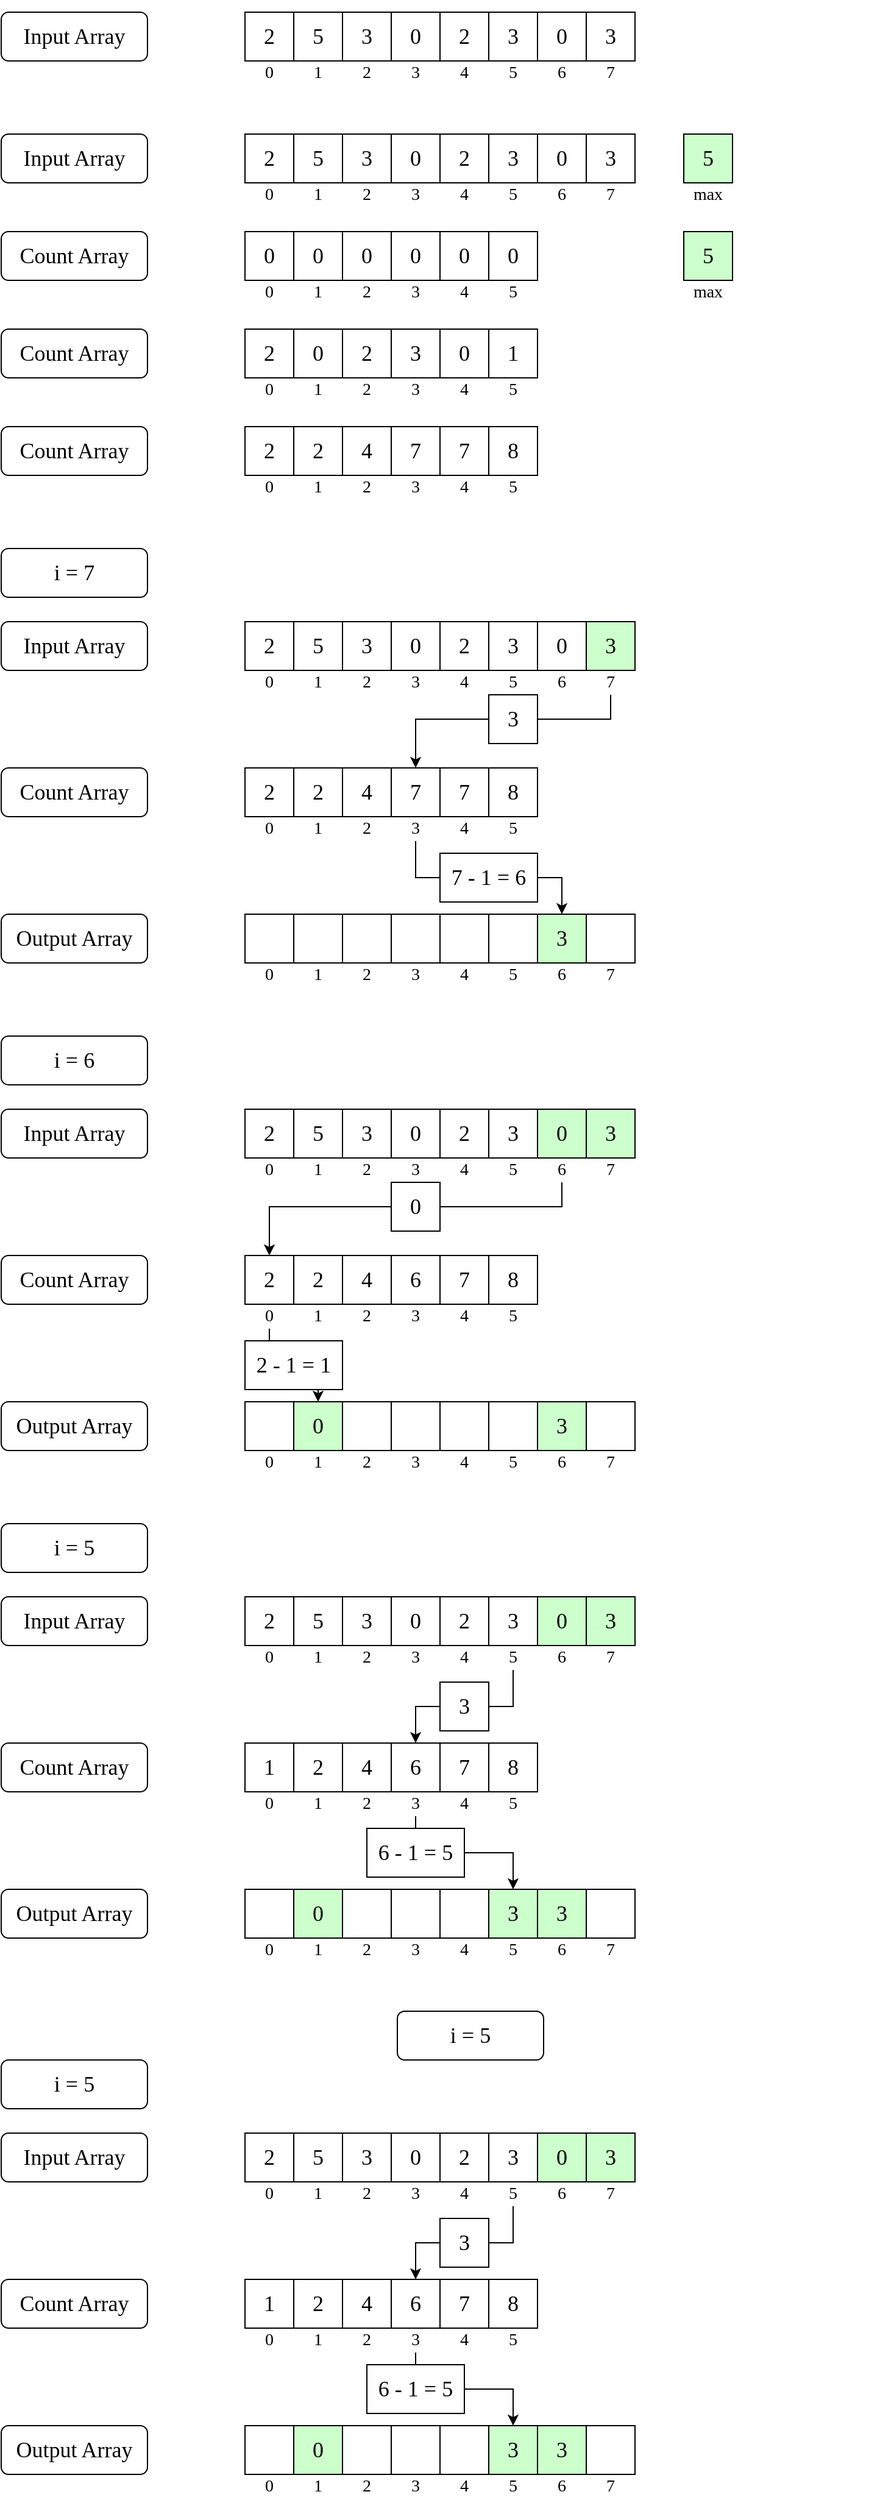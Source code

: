 <mxfile version="25.0.2">
  <diagram name="Page-1" id="mTxTX1uwQ9WrilYPRBvI">
    <mxGraphModel dx="1313" dy="879" grid="1" gridSize="10" guides="1" tooltips="1" connect="1" arrows="1" fold="1" page="1" pageScale="1" pageWidth="850" pageHeight="1100" math="0" shadow="0">
      <root>
        <mxCell id="0" />
        <mxCell id="1" parent="0" />
        <mxCell id="uBOc1RX5nlmYOmLGZq0Z-2" value="" style="rounded=0;whiteSpace=wrap;html=1;strokeColor=none;" vertex="1" parent="1">
          <mxGeometry x="40" y="190" width="720" height="70" as="geometry" />
        </mxCell>
        <mxCell id="Ov3-WmgUpHSjwIFoTu-C-1" value="2" style="rounded=0;whiteSpace=wrap;html=1;fontSize=18;fontFamily=Times New Roman;" parent="1" vertex="1">
          <mxGeometry x="240" y="200" width="40" height="40" as="geometry" />
        </mxCell>
        <mxCell id="Ov3-WmgUpHSjwIFoTu-C-2" value="5" style="rounded=0;whiteSpace=wrap;html=1;fontSize=18;fontFamily=Times New Roman;" parent="1" vertex="1">
          <mxGeometry x="280" y="200" width="40" height="40" as="geometry" />
        </mxCell>
        <mxCell id="Ov3-WmgUpHSjwIFoTu-C-3" value="3" style="rounded=0;whiteSpace=wrap;html=1;fontSize=18;fontFamily=Times New Roman;" parent="1" vertex="1">
          <mxGeometry x="320" y="200" width="40" height="40" as="geometry" />
        </mxCell>
        <mxCell id="Ov3-WmgUpHSjwIFoTu-C-4" value="0" style="rounded=0;whiteSpace=wrap;html=1;fontSize=18;fontFamily=Times New Roman;" parent="1" vertex="1">
          <mxGeometry x="360" y="200" width="40" height="40" as="geometry" />
        </mxCell>
        <mxCell id="Ov3-WmgUpHSjwIFoTu-C-5" value="2" style="rounded=0;whiteSpace=wrap;html=1;fontSize=18;fontFamily=Times New Roman;" parent="1" vertex="1">
          <mxGeometry x="400" y="200" width="40" height="40" as="geometry" />
        </mxCell>
        <mxCell id="Ov3-WmgUpHSjwIFoTu-C-6" value="3" style="rounded=0;whiteSpace=wrap;html=1;fontSize=18;fontFamily=Times New Roman;" parent="1" vertex="1">
          <mxGeometry x="440" y="200" width="40" height="40" as="geometry" />
        </mxCell>
        <mxCell id="Ov3-WmgUpHSjwIFoTu-C-7" value="0" style="rounded=0;whiteSpace=wrap;html=1;fontSize=18;fontFamily=Times New Roman;" parent="1" vertex="1">
          <mxGeometry x="480" y="200" width="40" height="40" as="geometry" />
        </mxCell>
        <mxCell id="Ov3-WmgUpHSjwIFoTu-C-8" value="3" style="rounded=0;whiteSpace=wrap;html=1;fontSize=18;fontFamily=Times New Roman;" parent="1" vertex="1">
          <mxGeometry x="520" y="200" width="40" height="40" as="geometry" />
        </mxCell>
        <mxCell id="Ov3-WmgUpHSjwIFoTu-C-9" value="0" style="text;html=1;align=center;verticalAlign=middle;whiteSpace=wrap;rounded=0;fontFamily=Times New Roman;fontSize=14;" parent="1" vertex="1">
          <mxGeometry x="240" y="240" width="40" height="20" as="geometry" />
        </mxCell>
        <mxCell id="Ov3-WmgUpHSjwIFoTu-C-10" value="1" style="text;html=1;align=center;verticalAlign=middle;whiteSpace=wrap;rounded=0;fontFamily=Times New Roman;fontSize=14;" parent="1" vertex="1">
          <mxGeometry x="280" y="240" width="40" height="20" as="geometry" />
        </mxCell>
        <mxCell id="Ov3-WmgUpHSjwIFoTu-C-11" value="2" style="text;html=1;align=center;verticalAlign=middle;whiteSpace=wrap;rounded=0;fontFamily=Times New Roman;fontSize=14;" parent="1" vertex="1">
          <mxGeometry x="320" y="240" width="40" height="20" as="geometry" />
        </mxCell>
        <mxCell id="Ov3-WmgUpHSjwIFoTu-C-12" value="3" style="text;html=1;align=center;verticalAlign=middle;whiteSpace=wrap;rounded=0;fontFamily=Times New Roman;fontSize=14;" parent="1" vertex="1">
          <mxGeometry x="360" y="240" width="40" height="20" as="geometry" />
        </mxCell>
        <mxCell id="Ov3-WmgUpHSjwIFoTu-C-13" value="4" style="text;html=1;align=center;verticalAlign=middle;whiteSpace=wrap;rounded=0;fontFamily=Times New Roman;fontSize=14;" parent="1" vertex="1">
          <mxGeometry x="400" y="240" width="40" height="20" as="geometry" />
        </mxCell>
        <mxCell id="Ov3-WmgUpHSjwIFoTu-C-14" value="5" style="text;html=1;align=center;verticalAlign=middle;whiteSpace=wrap;rounded=0;fontFamily=Times New Roman;fontSize=14;" parent="1" vertex="1">
          <mxGeometry x="440" y="240" width="40" height="20" as="geometry" />
        </mxCell>
        <mxCell id="Ov3-WmgUpHSjwIFoTu-C-15" value="6" style="text;html=1;align=center;verticalAlign=middle;whiteSpace=wrap;rounded=0;fontFamily=Times New Roman;fontSize=14;" parent="1" vertex="1">
          <mxGeometry x="480" y="240" width="40" height="20" as="geometry" />
        </mxCell>
        <mxCell id="Ov3-WmgUpHSjwIFoTu-C-16" value="7" style="text;html=1;align=center;verticalAlign=middle;whiteSpace=wrap;rounded=0;fontFamily=Times New Roman;fontSize=14;" parent="1" vertex="1">
          <mxGeometry x="520" y="240" width="40" height="20" as="geometry" />
        </mxCell>
        <mxCell id="uBOc1RX5nlmYOmLGZq0Z-1" value="Input Array" style="rounded=1;whiteSpace=wrap;html=1;fontFamily=Times New Roman;fontSize=18;" vertex="1" parent="1">
          <mxGeometry x="40" y="200" width="120" height="40" as="geometry" />
        </mxCell>
        <mxCell id="uBOc1RX5nlmYOmLGZq0Z-46" value="" style="group" vertex="1" connectable="0" parent="1">
          <mxGeometry x="40" y="290" width="720" height="70" as="geometry" />
        </mxCell>
        <mxCell id="uBOc1RX5nlmYOmLGZq0Z-3" value="" style="rounded=0;whiteSpace=wrap;html=1;strokeColor=none;" vertex="1" parent="uBOc1RX5nlmYOmLGZq0Z-46">
          <mxGeometry width="720" height="70" as="geometry" />
        </mxCell>
        <mxCell id="uBOc1RX5nlmYOmLGZq0Z-4" value="2" style="rounded=0;whiteSpace=wrap;html=1;fontSize=18;fontFamily=Times New Roman;" vertex="1" parent="uBOc1RX5nlmYOmLGZq0Z-46">
          <mxGeometry x="200" y="10" width="40" height="40" as="geometry" />
        </mxCell>
        <mxCell id="uBOc1RX5nlmYOmLGZq0Z-5" value="5" style="rounded=0;whiteSpace=wrap;html=1;fontSize=18;fontFamily=Times New Roman;" vertex="1" parent="uBOc1RX5nlmYOmLGZq0Z-46">
          <mxGeometry x="240" y="10" width="40" height="40" as="geometry" />
        </mxCell>
        <mxCell id="uBOc1RX5nlmYOmLGZq0Z-6" value="3" style="rounded=0;whiteSpace=wrap;html=1;fontSize=18;fontFamily=Times New Roman;" vertex="1" parent="uBOc1RX5nlmYOmLGZq0Z-46">
          <mxGeometry x="280" y="10" width="40" height="40" as="geometry" />
        </mxCell>
        <mxCell id="uBOc1RX5nlmYOmLGZq0Z-7" value="0" style="rounded=0;whiteSpace=wrap;html=1;fontSize=18;fontFamily=Times New Roman;" vertex="1" parent="uBOc1RX5nlmYOmLGZq0Z-46">
          <mxGeometry x="320" y="10" width="40" height="40" as="geometry" />
        </mxCell>
        <mxCell id="uBOc1RX5nlmYOmLGZq0Z-8" value="2" style="rounded=0;whiteSpace=wrap;html=1;fontSize=18;fontFamily=Times New Roman;" vertex="1" parent="uBOc1RX5nlmYOmLGZq0Z-46">
          <mxGeometry x="360" y="10" width="40" height="40" as="geometry" />
        </mxCell>
        <mxCell id="uBOc1RX5nlmYOmLGZq0Z-9" value="3" style="rounded=0;whiteSpace=wrap;html=1;fontSize=18;fontFamily=Times New Roman;" vertex="1" parent="uBOc1RX5nlmYOmLGZq0Z-46">
          <mxGeometry x="400" y="10" width="40" height="40" as="geometry" />
        </mxCell>
        <mxCell id="uBOc1RX5nlmYOmLGZq0Z-10" value="0" style="rounded=0;whiteSpace=wrap;html=1;fontSize=18;fontFamily=Times New Roman;" vertex="1" parent="uBOc1RX5nlmYOmLGZq0Z-46">
          <mxGeometry x="440" y="10" width="40" height="40" as="geometry" />
        </mxCell>
        <mxCell id="uBOc1RX5nlmYOmLGZq0Z-11" value="3" style="rounded=0;whiteSpace=wrap;html=1;fontSize=18;fontFamily=Times New Roman;" vertex="1" parent="uBOc1RX5nlmYOmLGZq0Z-46">
          <mxGeometry x="480" y="10" width="40" height="40" as="geometry" />
        </mxCell>
        <mxCell id="uBOc1RX5nlmYOmLGZq0Z-12" value="0" style="text;html=1;align=center;verticalAlign=middle;whiteSpace=wrap;rounded=0;fontFamily=Times New Roman;fontSize=14;" vertex="1" parent="uBOc1RX5nlmYOmLGZq0Z-46">
          <mxGeometry x="200" y="50" width="40" height="20" as="geometry" />
        </mxCell>
        <mxCell id="uBOc1RX5nlmYOmLGZq0Z-13" value="1" style="text;html=1;align=center;verticalAlign=middle;whiteSpace=wrap;rounded=0;fontFamily=Times New Roman;fontSize=14;" vertex="1" parent="uBOc1RX5nlmYOmLGZq0Z-46">
          <mxGeometry x="240" y="50" width="40" height="20" as="geometry" />
        </mxCell>
        <mxCell id="uBOc1RX5nlmYOmLGZq0Z-14" value="2" style="text;html=1;align=center;verticalAlign=middle;whiteSpace=wrap;rounded=0;fontFamily=Times New Roman;fontSize=14;" vertex="1" parent="uBOc1RX5nlmYOmLGZq0Z-46">
          <mxGeometry x="280" y="50" width="40" height="20" as="geometry" />
        </mxCell>
        <mxCell id="uBOc1RX5nlmYOmLGZq0Z-15" value="3" style="text;html=1;align=center;verticalAlign=middle;whiteSpace=wrap;rounded=0;fontFamily=Times New Roman;fontSize=14;" vertex="1" parent="uBOc1RX5nlmYOmLGZq0Z-46">
          <mxGeometry x="320" y="50" width="40" height="20" as="geometry" />
        </mxCell>
        <mxCell id="uBOc1RX5nlmYOmLGZq0Z-16" value="4" style="text;html=1;align=center;verticalAlign=middle;whiteSpace=wrap;rounded=0;fontFamily=Times New Roman;fontSize=14;" vertex="1" parent="uBOc1RX5nlmYOmLGZq0Z-46">
          <mxGeometry x="360" y="50" width="40" height="20" as="geometry" />
        </mxCell>
        <mxCell id="uBOc1RX5nlmYOmLGZq0Z-17" value="5" style="text;html=1;align=center;verticalAlign=middle;whiteSpace=wrap;rounded=0;fontFamily=Times New Roman;fontSize=14;" vertex="1" parent="uBOc1RX5nlmYOmLGZq0Z-46">
          <mxGeometry x="400" y="50" width="40" height="20" as="geometry" />
        </mxCell>
        <mxCell id="uBOc1RX5nlmYOmLGZq0Z-18" value="6" style="text;html=1;align=center;verticalAlign=middle;whiteSpace=wrap;rounded=0;fontFamily=Times New Roman;fontSize=14;" vertex="1" parent="uBOc1RX5nlmYOmLGZq0Z-46">
          <mxGeometry x="440" y="50" width="40" height="20" as="geometry" />
        </mxCell>
        <mxCell id="uBOc1RX5nlmYOmLGZq0Z-19" value="7" style="text;html=1;align=center;verticalAlign=middle;whiteSpace=wrap;rounded=0;fontFamily=Times New Roman;fontSize=14;" vertex="1" parent="uBOc1RX5nlmYOmLGZq0Z-46">
          <mxGeometry x="480" y="50" width="40" height="20" as="geometry" />
        </mxCell>
        <mxCell id="uBOc1RX5nlmYOmLGZq0Z-20" value="Input Array" style="rounded=1;whiteSpace=wrap;html=1;fontFamily=Times New Roman;fontSize=18;" vertex="1" parent="uBOc1RX5nlmYOmLGZq0Z-46">
          <mxGeometry y="10" width="120" height="40" as="geometry" />
        </mxCell>
        <mxCell id="uBOc1RX5nlmYOmLGZq0Z-22" value="5" style="rounded=0;whiteSpace=wrap;html=1;fontSize=18;fontFamily=Times New Roman;fillColor=#CCFFCC;" vertex="1" parent="uBOc1RX5nlmYOmLGZq0Z-46">
          <mxGeometry x="560" y="10" width="40" height="40" as="geometry" />
        </mxCell>
        <mxCell id="uBOc1RX5nlmYOmLGZq0Z-23" value="max" style="text;html=1;align=center;verticalAlign=middle;whiteSpace=wrap;rounded=0;fontFamily=Times New Roman;fontSize=14;" vertex="1" parent="uBOc1RX5nlmYOmLGZq0Z-46">
          <mxGeometry x="560" y="50" width="40" height="20" as="geometry" />
        </mxCell>
        <mxCell id="uBOc1RX5nlmYOmLGZq0Z-47" value="" style="group" vertex="1" connectable="0" parent="1">
          <mxGeometry x="40" y="370" width="720" height="70" as="geometry" />
        </mxCell>
        <mxCell id="uBOc1RX5nlmYOmLGZq0Z-24" value="" style="rounded=0;whiteSpace=wrap;html=1;strokeColor=none;" vertex="1" parent="uBOc1RX5nlmYOmLGZq0Z-47">
          <mxGeometry width="720" height="70" as="geometry" />
        </mxCell>
        <mxCell id="uBOc1RX5nlmYOmLGZq0Z-25" value="0" style="rounded=0;whiteSpace=wrap;html=1;fontSize=18;fontFamily=Times New Roman;" vertex="1" parent="uBOc1RX5nlmYOmLGZq0Z-47">
          <mxGeometry x="200" y="10" width="40" height="40" as="geometry" />
        </mxCell>
        <mxCell id="uBOc1RX5nlmYOmLGZq0Z-26" value="0" style="rounded=0;whiteSpace=wrap;html=1;fontSize=18;fontFamily=Times New Roman;" vertex="1" parent="uBOc1RX5nlmYOmLGZq0Z-47">
          <mxGeometry x="240" y="10" width="40" height="40" as="geometry" />
        </mxCell>
        <mxCell id="uBOc1RX5nlmYOmLGZq0Z-27" value="0" style="rounded=0;whiteSpace=wrap;html=1;fontSize=18;fontFamily=Times New Roman;" vertex="1" parent="uBOc1RX5nlmYOmLGZq0Z-47">
          <mxGeometry x="280" y="10" width="40" height="40" as="geometry" />
        </mxCell>
        <mxCell id="uBOc1RX5nlmYOmLGZq0Z-28" value="0" style="rounded=0;whiteSpace=wrap;html=1;fontSize=18;fontFamily=Times New Roman;" vertex="1" parent="uBOc1RX5nlmYOmLGZq0Z-47">
          <mxGeometry x="320" y="10" width="40" height="40" as="geometry" />
        </mxCell>
        <mxCell id="uBOc1RX5nlmYOmLGZq0Z-29" value="0" style="rounded=0;whiteSpace=wrap;html=1;fontSize=18;fontFamily=Times New Roman;" vertex="1" parent="uBOc1RX5nlmYOmLGZq0Z-47">
          <mxGeometry x="360" y="10" width="40" height="40" as="geometry" />
        </mxCell>
        <mxCell id="uBOc1RX5nlmYOmLGZq0Z-33" value="0" style="text;html=1;align=center;verticalAlign=middle;whiteSpace=wrap;rounded=0;fontFamily=Times New Roman;fontSize=14;" vertex="1" parent="uBOc1RX5nlmYOmLGZq0Z-47">
          <mxGeometry x="200" y="50" width="40" height="20" as="geometry" />
        </mxCell>
        <mxCell id="uBOc1RX5nlmYOmLGZq0Z-34" value="1" style="text;html=1;align=center;verticalAlign=middle;whiteSpace=wrap;rounded=0;fontFamily=Times New Roman;fontSize=14;" vertex="1" parent="uBOc1RX5nlmYOmLGZq0Z-47">
          <mxGeometry x="240" y="50" width="40" height="20" as="geometry" />
        </mxCell>
        <mxCell id="uBOc1RX5nlmYOmLGZq0Z-35" value="2" style="text;html=1;align=center;verticalAlign=middle;whiteSpace=wrap;rounded=0;fontFamily=Times New Roman;fontSize=14;" vertex="1" parent="uBOc1RX5nlmYOmLGZq0Z-47">
          <mxGeometry x="280" y="50" width="40" height="20" as="geometry" />
        </mxCell>
        <mxCell id="uBOc1RX5nlmYOmLGZq0Z-36" value="3" style="text;html=1;align=center;verticalAlign=middle;whiteSpace=wrap;rounded=0;fontFamily=Times New Roman;fontSize=14;" vertex="1" parent="uBOc1RX5nlmYOmLGZq0Z-47">
          <mxGeometry x="320" y="50" width="40" height="20" as="geometry" />
        </mxCell>
        <mxCell id="uBOc1RX5nlmYOmLGZq0Z-37" value="4" style="text;html=1;align=center;verticalAlign=middle;whiteSpace=wrap;rounded=0;fontFamily=Times New Roman;fontSize=14;" vertex="1" parent="uBOc1RX5nlmYOmLGZq0Z-47">
          <mxGeometry x="360" y="50" width="40" height="20" as="geometry" />
        </mxCell>
        <mxCell id="uBOc1RX5nlmYOmLGZq0Z-41" value="Count Array" style="rounded=1;whiteSpace=wrap;html=1;fontFamily=Times New Roman;fontSize=18;" vertex="1" parent="uBOc1RX5nlmYOmLGZq0Z-47">
          <mxGeometry y="10" width="120" height="40" as="geometry" />
        </mxCell>
        <mxCell id="uBOc1RX5nlmYOmLGZq0Z-42" value="5" style="rounded=0;whiteSpace=wrap;html=1;fontSize=18;fontFamily=Times New Roman;fillColor=#CCFFCC;" vertex="1" parent="uBOc1RX5nlmYOmLGZq0Z-47">
          <mxGeometry x="560" y="10" width="40" height="40" as="geometry" />
        </mxCell>
        <mxCell id="uBOc1RX5nlmYOmLGZq0Z-43" value="max" style="text;html=1;align=center;verticalAlign=middle;whiteSpace=wrap;rounded=0;fontFamily=Times New Roman;fontSize=14;" vertex="1" parent="uBOc1RX5nlmYOmLGZq0Z-47">
          <mxGeometry x="560" y="50" width="40" height="20" as="geometry" />
        </mxCell>
        <mxCell id="uBOc1RX5nlmYOmLGZq0Z-44" value="0" style="rounded=0;whiteSpace=wrap;html=1;fontSize=18;fontFamily=Times New Roman;" vertex="1" parent="uBOc1RX5nlmYOmLGZq0Z-47">
          <mxGeometry x="400" y="10" width="40" height="40" as="geometry" />
        </mxCell>
        <mxCell id="uBOc1RX5nlmYOmLGZq0Z-45" value="5" style="text;html=1;align=center;verticalAlign=middle;whiteSpace=wrap;rounded=0;fontFamily=Times New Roman;fontSize=14;" vertex="1" parent="uBOc1RX5nlmYOmLGZq0Z-47">
          <mxGeometry x="400" y="50" width="40" height="20" as="geometry" />
        </mxCell>
        <mxCell id="uBOc1RX5nlmYOmLGZq0Z-49" value="" style="rounded=0;whiteSpace=wrap;html=1;strokeColor=none;" vertex="1" parent="1">
          <mxGeometry x="40" y="450" width="720" height="70" as="geometry" />
        </mxCell>
        <mxCell id="uBOc1RX5nlmYOmLGZq0Z-50" value="2" style="rounded=0;whiteSpace=wrap;html=1;fontSize=18;fontFamily=Times New Roman;" vertex="1" parent="1">
          <mxGeometry x="240" y="460" width="40" height="40" as="geometry" />
        </mxCell>
        <mxCell id="uBOc1RX5nlmYOmLGZq0Z-51" value="0" style="rounded=0;whiteSpace=wrap;html=1;fontSize=18;fontFamily=Times New Roman;" vertex="1" parent="1">
          <mxGeometry x="280" y="460" width="40" height="40" as="geometry" />
        </mxCell>
        <mxCell id="uBOc1RX5nlmYOmLGZq0Z-52" value="2" style="rounded=0;whiteSpace=wrap;html=1;fontSize=18;fontFamily=Times New Roman;" vertex="1" parent="1">
          <mxGeometry x="320" y="460" width="40" height="40" as="geometry" />
        </mxCell>
        <mxCell id="uBOc1RX5nlmYOmLGZq0Z-53" value="3" style="rounded=0;whiteSpace=wrap;html=1;fontSize=18;fontFamily=Times New Roman;" vertex="1" parent="1">
          <mxGeometry x="360" y="460" width="40" height="40" as="geometry" />
        </mxCell>
        <mxCell id="uBOc1RX5nlmYOmLGZq0Z-54" value="0" style="rounded=0;whiteSpace=wrap;html=1;fontSize=18;fontFamily=Times New Roman;" vertex="1" parent="1">
          <mxGeometry x="400" y="460" width="40" height="40" as="geometry" />
        </mxCell>
        <mxCell id="uBOc1RX5nlmYOmLGZq0Z-55" value="0" style="text;html=1;align=center;verticalAlign=middle;whiteSpace=wrap;rounded=0;fontFamily=Times New Roman;fontSize=14;" vertex="1" parent="1">
          <mxGeometry x="240" y="500" width="40" height="20" as="geometry" />
        </mxCell>
        <mxCell id="uBOc1RX5nlmYOmLGZq0Z-56" value="1" style="text;html=1;align=center;verticalAlign=middle;whiteSpace=wrap;rounded=0;fontFamily=Times New Roman;fontSize=14;" vertex="1" parent="1">
          <mxGeometry x="280" y="500" width="40" height="20" as="geometry" />
        </mxCell>
        <mxCell id="uBOc1RX5nlmYOmLGZq0Z-57" value="2" style="text;html=1;align=center;verticalAlign=middle;whiteSpace=wrap;rounded=0;fontFamily=Times New Roman;fontSize=14;" vertex="1" parent="1">
          <mxGeometry x="320" y="500" width="40" height="20" as="geometry" />
        </mxCell>
        <mxCell id="uBOc1RX5nlmYOmLGZq0Z-58" value="3" style="text;html=1;align=center;verticalAlign=middle;whiteSpace=wrap;rounded=0;fontFamily=Times New Roman;fontSize=14;" vertex="1" parent="1">
          <mxGeometry x="360" y="500" width="40" height="20" as="geometry" />
        </mxCell>
        <mxCell id="uBOc1RX5nlmYOmLGZq0Z-59" value="4" style="text;html=1;align=center;verticalAlign=middle;whiteSpace=wrap;rounded=0;fontFamily=Times New Roman;fontSize=14;" vertex="1" parent="1">
          <mxGeometry x="400" y="500" width="40" height="20" as="geometry" />
        </mxCell>
        <mxCell id="uBOc1RX5nlmYOmLGZq0Z-60" value="Count Array" style="rounded=1;whiteSpace=wrap;html=1;fontFamily=Times New Roman;fontSize=18;" vertex="1" parent="1">
          <mxGeometry x="40" y="460" width="120" height="40" as="geometry" />
        </mxCell>
        <mxCell id="uBOc1RX5nlmYOmLGZq0Z-63" value="1" style="rounded=0;whiteSpace=wrap;html=1;fontSize=18;fontFamily=Times New Roman;" vertex="1" parent="1">
          <mxGeometry x="440" y="460" width="40" height="40" as="geometry" />
        </mxCell>
        <mxCell id="uBOc1RX5nlmYOmLGZq0Z-64" value="5" style="text;html=1;align=center;verticalAlign=middle;whiteSpace=wrap;rounded=0;fontFamily=Times New Roman;fontSize=14;" vertex="1" parent="1">
          <mxGeometry x="440" y="500" width="40" height="20" as="geometry" />
        </mxCell>
        <mxCell id="uBOc1RX5nlmYOmLGZq0Z-66" value="" style="rounded=0;whiteSpace=wrap;html=1;strokeColor=none;" vertex="1" parent="1">
          <mxGeometry x="40" y="530" width="720" height="70" as="geometry" />
        </mxCell>
        <mxCell id="uBOc1RX5nlmYOmLGZq0Z-67" value="2" style="rounded=0;whiteSpace=wrap;html=1;fontSize=18;fontFamily=Times New Roman;" vertex="1" parent="1">
          <mxGeometry x="240" y="540" width="40" height="40" as="geometry" />
        </mxCell>
        <mxCell id="uBOc1RX5nlmYOmLGZq0Z-68" value="2" style="rounded=0;whiteSpace=wrap;html=1;fontSize=18;fontFamily=Times New Roman;" vertex="1" parent="1">
          <mxGeometry x="280" y="540" width="40" height="40" as="geometry" />
        </mxCell>
        <mxCell id="uBOc1RX5nlmYOmLGZq0Z-69" value="4" style="rounded=0;whiteSpace=wrap;html=1;fontSize=18;fontFamily=Times New Roman;" vertex="1" parent="1">
          <mxGeometry x="320" y="540" width="40" height="40" as="geometry" />
        </mxCell>
        <mxCell id="uBOc1RX5nlmYOmLGZq0Z-70" value="7" style="rounded=0;whiteSpace=wrap;html=1;fontSize=18;fontFamily=Times New Roman;" vertex="1" parent="1">
          <mxGeometry x="360" y="540" width="40" height="40" as="geometry" />
        </mxCell>
        <mxCell id="uBOc1RX5nlmYOmLGZq0Z-71" value="7" style="rounded=0;whiteSpace=wrap;html=1;fontSize=18;fontFamily=Times New Roman;" vertex="1" parent="1">
          <mxGeometry x="400" y="540" width="40" height="40" as="geometry" />
        </mxCell>
        <mxCell id="uBOc1RX5nlmYOmLGZq0Z-72" value="0" style="text;html=1;align=center;verticalAlign=middle;whiteSpace=wrap;rounded=0;fontFamily=Times New Roman;fontSize=14;" vertex="1" parent="1">
          <mxGeometry x="240" y="580" width="40" height="20" as="geometry" />
        </mxCell>
        <mxCell id="uBOc1RX5nlmYOmLGZq0Z-73" value="1" style="text;html=1;align=center;verticalAlign=middle;whiteSpace=wrap;rounded=0;fontFamily=Times New Roman;fontSize=14;" vertex="1" parent="1">
          <mxGeometry x="280" y="580" width="40" height="20" as="geometry" />
        </mxCell>
        <mxCell id="uBOc1RX5nlmYOmLGZq0Z-74" value="2" style="text;html=1;align=center;verticalAlign=middle;whiteSpace=wrap;rounded=0;fontFamily=Times New Roman;fontSize=14;" vertex="1" parent="1">
          <mxGeometry x="320" y="580" width="40" height="20" as="geometry" />
        </mxCell>
        <mxCell id="uBOc1RX5nlmYOmLGZq0Z-75" value="3" style="text;html=1;align=center;verticalAlign=middle;whiteSpace=wrap;rounded=0;fontFamily=Times New Roman;fontSize=14;" vertex="1" parent="1">
          <mxGeometry x="360" y="580" width="40" height="20" as="geometry" />
        </mxCell>
        <mxCell id="uBOc1RX5nlmYOmLGZq0Z-76" value="4" style="text;html=1;align=center;verticalAlign=middle;whiteSpace=wrap;rounded=0;fontFamily=Times New Roman;fontSize=14;" vertex="1" parent="1">
          <mxGeometry x="400" y="580" width="40" height="20" as="geometry" />
        </mxCell>
        <mxCell id="uBOc1RX5nlmYOmLGZq0Z-77" value="Count Array" style="rounded=1;whiteSpace=wrap;html=1;fontFamily=Times New Roman;fontSize=18;" vertex="1" parent="1">
          <mxGeometry x="40" y="540" width="120" height="40" as="geometry" />
        </mxCell>
        <mxCell id="uBOc1RX5nlmYOmLGZq0Z-78" value="8" style="rounded=0;whiteSpace=wrap;html=1;fontSize=18;fontFamily=Times New Roman;" vertex="1" parent="1">
          <mxGeometry x="440" y="540" width="40" height="40" as="geometry" />
        </mxCell>
        <mxCell id="uBOc1RX5nlmYOmLGZq0Z-79" value="5" style="text;html=1;align=center;verticalAlign=middle;whiteSpace=wrap;rounded=0;fontFamily=Times New Roman;fontSize=14;" vertex="1" parent="1">
          <mxGeometry x="440" y="580" width="40" height="20" as="geometry" />
        </mxCell>
        <mxCell id="uBOc1RX5nlmYOmLGZq0Z-80" value="" style="rounded=0;whiteSpace=wrap;html=1;strokeColor=none;" vertex="1" parent="1">
          <mxGeometry x="40" y="640" width="720" height="360" as="geometry" />
        </mxCell>
        <mxCell id="uBOc1RX5nlmYOmLGZq0Z-81" value="2" style="rounded=0;whiteSpace=wrap;html=1;fontSize=18;fontFamily=Times New Roman;" vertex="1" parent="1">
          <mxGeometry x="240" y="700" width="40" height="40" as="geometry" />
        </mxCell>
        <mxCell id="uBOc1RX5nlmYOmLGZq0Z-82" value="5" style="rounded=0;whiteSpace=wrap;html=1;fontSize=18;fontFamily=Times New Roman;" vertex="1" parent="1">
          <mxGeometry x="280" y="700" width="40" height="40" as="geometry" />
        </mxCell>
        <mxCell id="uBOc1RX5nlmYOmLGZq0Z-83" value="3" style="rounded=0;whiteSpace=wrap;html=1;fontSize=18;fontFamily=Times New Roman;" vertex="1" parent="1">
          <mxGeometry x="320" y="700" width="40" height="40" as="geometry" />
        </mxCell>
        <mxCell id="uBOc1RX5nlmYOmLGZq0Z-84" value="0" style="rounded=0;whiteSpace=wrap;html=1;fontSize=18;fontFamily=Times New Roman;" vertex="1" parent="1">
          <mxGeometry x="360" y="700" width="40" height="40" as="geometry" />
        </mxCell>
        <mxCell id="uBOc1RX5nlmYOmLGZq0Z-85" value="2" style="rounded=0;whiteSpace=wrap;html=1;fontSize=18;fontFamily=Times New Roman;" vertex="1" parent="1">
          <mxGeometry x="400" y="700" width="40" height="40" as="geometry" />
        </mxCell>
        <mxCell id="uBOc1RX5nlmYOmLGZq0Z-86" value="3" style="rounded=0;whiteSpace=wrap;html=1;fontSize=18;fontFamily=Times New Roman;" vertex="1" parent="1">
          <mxGeometry x="440" y="700" width="40" height="40" as="geometry" />
        </mxCell>
        <mxCell id="uBOc1RX5nlmYOmLGZq0Z-87" value="0" style="rounded=0;whiteSpace=wrap;html=1;fontSize=18;fontFamily=Times New Roman;" vertex="1" parent="1">
          <mxGeometry x="480" y="700" width="40" height="40" as="geometry" />
        </mxCell>
        <mxCell id="uBOc1RX5nlmYOmLGZq0Z-88" value="3" style="rounded=0;whiteSpace=wrap;html=1;fontSize=18;fontFamily=Times New Roman;fillColor=#CCFFCC;strokeColor=#000000;" vertex="1" parent="1">
          <mxGeometry x="520" y="700" width="40" height="40" as="geometry" />
        </mxCell>
        <mxCell id="uBOc1RX5nlmYOmLGZq0Z-89" value="0" style="text;html=1;align=center;verticalAlign=middle;whiteSpace=wrap;rounded=0;fontFamily=Times New Roman;fontSize=14;" vertex="1" parent="1">
          <mxGeometry x="240" y="740" width="40" height="20" as="geometry" />
        </mxCell>
        <mxCell id="uBOc1RX5nlmYOmLGZq0Z-90" value="1" style="text;html=1;align=center;verticalAlign=middle;whiteSpace=wrap;rounded=0;fontFamily=Times New Roman;fontSize=14;" vertex="1" parent="1">
          <mxGeometry x="280" y="740" width="40" height="20" as="geometry" />
        </mxCell>
        <mxCell id="uBOc1RX5nlmYOmLGZq0Z-91" value="2" style="text;html=1;align=center;verticalAlign=middle;whiteSpace=wrap;rounded=0;fontFamily=Times New Roman;fontSize=14;" vertex="1" parent="1">
          <mxGeometry x="320" y="740" width="40" height="20" as="geometry" />
        </mxCell>
        <mxCell id="uBOc1RX5nlmYOmLGZq0Z-92" value="3" style="text;html=1;align=center;verticalAlign=middle;whiteSpace=wrap;rounded=0;fontFamily=Times New Roman;fontSize=14;" vertex="1" parent="1">
          <mxGeometry x="360" y="740" width="40" height="20" as="geometry" />
        </mxCell>
        <mxCell id="uBOc1RX5nlmYOmLGZq0Z-93" value="4" style="text;html=1;align=center;verticalAlign=middle;whiteSpace=wrap;rounded=0;fontFamily=Times New Roman;fontSize=14;" vertex="1" parent="1">
          <mxGeometry x="400" y="740" width="40" height="20" as="geometry" />
        </mxCell>
        <mxCell id="uBOc1RX5nlmYOmLGZq0Z-94" value="5" style="text;html=1;align=center;verticalAlign=middle;whiteSpace=wrap;rounded=0;fontFamily=Times New Roman;fontSize=14;" vertex="1" parent="1">
          <mxGeometry x="440" y="740" width="40" height="20" as="geometry" />
        </mxCell>
        <mxCell id="uBOc1RX5nlmYOmLGZq0Z-95" value="6" style="text;html=1;align=center;verticalAlign=middle;whiteSpace=wrap;rounded=0;fontFamily=Times New Roman;fontSize=14;" vertex="1" parent="1">
          <mxGeometry x="480" y="740" width="40" height="20" as="geometry" />
        </mxCell>
        <mxCell id="uBOc1RX5nlmYOmLGZq0Z-130" style="edgeStyle=orthogonalEdgeStyle;rounded=0;orthogonalLoop=1;jettySize=auto;html=1;entryX=0.5;entryY=0;entryDx=0;entryDy=0;" edge="1" parent="1" source="uBOc1RX5nlmYOmLGZq0Z-96" target="uBOc1RX5nlmYOmLGZq0Z-102">
          <mxGeometry relative="1" as="geometry">
            <Array as="points">
              <mxPoint x="540" y="780" />
              <mxPoint x="380" y="780" />
            </Array>
          </mxGeometry>
        </mxCell>
        <mxCell id="uBOc1RX5nlmYOmLGZq0Z-96" value="7" style="text;html=1;align=center;verticalAlign=middle;whiteSpace=wrap;rounded=0;fontFamily=Times New Roman;fontSize=14;" vertex="1" parent="1">
          <mxGeometry x="520" y="740" width="40" height="20" as="geometry" />
        </mxCell>
        <mxCell id="uBOc1RX5nlmYOmLGZq0Z-97" value="Input Array" style="rounded=1;whiteSpace=wrap;html=1;fontFamily=Times New Roman;fontSize=18;" vertex="1" parent="1">
          <mxGeometry x="40" y="700" width="120" height="40" as="geometry" />
        </mxCell>
        <mxCell id="uBOc1RX5nlmYOmLGZq0Z-99" value="2" style="rounded=0;whiteSpace=wrap;html=1;fontSize=18;fontFamily=Times New Roman;" vertex="1" parent="1">
          <mxGeometry x="240" y="820" width="40" height="40" as="geometry" />
        </mxCell>
        <mxCell id="uBOc1RX5nlmYOmLGZq0Z-100" value="2" style="rounded=0;whiteSpace=wrap;html=1;fontSize=18;fontFamily=Times New Roman;" vertex="1" parent="1">
          <mxGeometry x="280" y="820" width="40" height="40" as="geometry" />
        </mxCell>
        <mxCell id="uBOc1RX5nlmYOmLGZq0Z-101" value="4" style="rounded=0;whiteSpace=wrap;html=1;fontSize=18;fontFamily=Times New Roman;" vertex="1" parent="1">
          <mxGeometry x="320" y="820" width="40" height="40" as="geometry" />
        </mxCell>
        <mxCell id="uBOc1RX5nlmYOmLGZq0Z-102" value="7" style="rounded=0;whiteSpace=wrap;html=1;fontSize=18;fontFamily=Times New Roman;" vertex="1" parent="1">
          <mxGeometry x="360" y="820" width="40" height="40" as="geometry" />
        </mxCell>
        <mxCell id="uBOc1RX5nlmYOmLGZq0Z-103" value="7" style="rounded=0;whiteSpace=wrap;html=1;fontSize=18;fontFamily=Times New Roman;" vertex="1" parent="1">
          <mxGeometry x="400" y="820" width="40" height="40" as="geometry" />
        </mxCell>
        <mxCell id="uBOc1RX5nlmYOmLGZq0Z-104" value="0" style="text;html=1;align=center;verticalAlign=middle;whiteSpace=wrap;rounded=0;fontFamily=Times New Roman;fontSize=14;" vertex="1" parent="1">
          <mxGeometry x="240" y="860" width="40" height="20" as="geometry" />
        </mxCell>
        <mxCell id="uBOc1RX5nlmYOmLGZq0Z-105" value="1" style="text;html=1;align=center;verticalAlign=middle;whiteSpace=wrap;rounded=0;fontFamily=Times New Roman;fontSize=14;" vertex="1" parent="1">
          <mxGeometry x="280" y="860" width="40" height="20" as="geometry" />
        </mxCell>
        <mxCell id="uBOc1RX5nlmYOmLGZq0Z-106" value="2" style="text;html=1;align=center;verticalAlign=middle;whiteSpace=wrap;rounded=0;fontFamily=Times New Roman;fontSize=14;" vertex="1" parent="1">
          <mxGeometry x="320" y="860" width="40" height="20" as="geometry" />
        </mxCell>
        <mxCell id="uBOc1RX5nlmYOmLGZq0Z-133" style="edgeStyle=orthogonalEdgeStyle;rounded=0;orthogonalLoop=1;jettySize=auto;html=1;exitX=0.5;exitY=1;exitDx=0;exitDy=0;entryX=0.5;entryY=0;entryDx=0;entryDy=0;" edge="1" parent="1" source="uBOc1RX5nlmYOmLGZq0Z-107" target="uBOc1RX5nlmYOmLGZq0Z-119">
          <mxGeometry relative="1" as="geometry" />
        </mxCell>
        <mxCell id="uBOc1RX5nlmYOmLGZq0Z-107" value="3" style="text;html=1;align=center;verticalAlign=middle;whiteSpace=wrap;rounded=0;fontFamily=Times New Roman;fontSize=14;" vertex="1" parent="1">
          <mxGeometry x="360" y="860" width="40" height="20" as="geometry" />
        </mxCell>
        <mxCell id="uBOc1RX5nlmYOmLGZq0Z-108" value="4" style="text;html=1;align=center;verticalAlign=middle;whiteSpace=wrap;rounded=0;fontFamily=Times New Roman;fontSize=14;" vertex="1" parent="1">
          <mxGeometry x="400" y="860" width="40" height="20" as="geometry" />
        </mxCell>
        <mxCell id="uBOc1RX5nlmYOmLGZq0Z-109" value="Count Array" style="rounded=1;whiteSpace=wrap;html=1;fontFamily=Times New Roman;fontSize=18;" vertex="1" parent="1">
          <mxGeometry x="40" y="820" width="120" height="40" as="geometry" />
        </mxCell>
        <mxCell id="uBOc1RX5nlmYOmLGZq0Z-110" value="8" style="rounded=0;whiteSpace=wrap;html=1;fontSize=18;fontFamily=Times New Roman;" vertex="1" parent="1">
          <mxGeometry x="440" y="820" width="40" height="40" as="geometry" />
        </mxCell>
        <mxCell id="uBOc1RX5nlmYOmLGZq0Z-111" value="5" style="text;html=1;align=center;verticalAlign=middle;whiteSpace=wrap;rounded=0;fontFamily=Times New Roman;fontSize=14;" vertex="1" parent="1">
          <mxGeometry x="440" y="860" width="40" height="20" as="geometry" />
        </mxCell>
        <mxCell id="uBOc1RX5nlmYOmLGZq0Z-113" value="" style="rounded=0;whiteSpace=wrap;html=1;fontSize=18;fontFamily=Times New Roman;" vertex="1" parent="1">
          <mxGeometry x="240" y="940" width="40" height="40" as="geometry" />
        </mxCell>
        <mxCell id="uBOc1RX5nlmYOmLGZq0Z-114" value="" style="rounded=0;whiteSpace=wrap;html=1;fontSize=18;fontFamily=Times New Roman;" vertex="1" parent="1">
          <mxGeometry x="280" y="940" width="40" height="40" as="geometry" />
        </mxCell>
        <mxCell id="uBOc1RX5nlmYOmLGZq0Z-115" value="" style="rounded=0;whiteSpace=wrap;html=1;fontSize=18;fontFamily=Times New Roman;" vertex="1" parent="1">
          <mxGeometry x="320" y="940" width="40" height="40" as="geometry" />
        </mxCell>
        <mxCell id="uBOc1RX5nlmYOmLGZq0Z-116" value="" style="rounded=0;whiteSpace=wrap;html=1;fontSize=18;fontFamily=Times New Roman;" vertex="1" parent="1">
          <mxGeometry x="360" y="940" width="40" height="40" as="geometry" />
        </mxCell>
        <mxCell id="uBOc1RX5nlmYOmLGZq0Z-117" value="" style="rounded=0;whiteSpace=wrap;html=1;fontSize=18;fontFamily=Times New Roman;" vertex="1" parent="1">
          <mxGeometry x="400" y="940" width="40" height="40" as="geometry" />
        </mxCell>
        <mxCell id="uBOc1RX5nlmYOmLGZq0Z-118" value="" style="rounded=0;whiteSpace=wrap;html=1;fontSize=18;fontFamily=Times New Roman;" vertex="1" parent="1">
          <mxGeometry x="440" y="940" width="40" height="40" as="geometry" />
        </mxCell>
        <mxCell id="uBOc1RX5nlmYOmLGZq0Z-119" value="3" style="rounded=0;whiteSpace=wrap;html=1;fontSize=18;fontFamily=Times New Roman;strokeColor=#000000;fillColor=#CCFFCC;" vertex="1" parent="1">
          <mxGeometry x="480" y="940" width="40" height="40" as="geometry" />
        </mxCell>
        <mxCell id="uBOc1RX5nlmYOmLGZq0Z-120" value="" style="rounded=0;whiteSpace=wrap;html=1;fontSize=18;fontFamily=Times New Roman;" vertex="1" parent="1">
          <mxGeometry x="520" y="940" width="40" height="40" as="geometry" />
        </mxCell>
        <mxCell id="uBOc1RX5nlmYOmLGZq0Z-121" value="0" style="text;html=1;align=center;verticalAlign=middle;whiteSpace=wrap;rounded=0;fontFamily=Times New Roman;fontSize=14;" vertex="1" parent="1">
          <mxGeometry x="240" y="980" width="40" height="20" as="geometry" />
        </mxCell>
        <mxCell id="uBOc1RX5nlmYOmLGZq0Z-122" value="1" style="text;html=1;align=center;verticalAlign=middle;whiteSpace=wrap;rounded=0;fontFamily=Times New Roman;fontSize=14;" vertex="1" parent="1">
          <mxGeometry x="280" y="980" width="40" height="20" as="geometry" />
        </mxCell>
        <mxCell id="uBOc1RX5nlmYOmLGZq0Z-123" value="2" style="text;html=1;align=center;verticalAlign=middle;whiteSpace=wrap;rounded=0;fontFamily=Times New Roman;fontSize=14;" vertex="1" parent="1">
          <mxGeometry x="320" y="980" width="40" height="20" as="geometry" />
        </mxCell>
        <mxCell id="uBOc1RX5nlmYOmLGZq0Z-124" value="3" style="text;html=1;align=center;verticalAlign=middle;whiteSpace=wrap;rounded=0;fontFamily=Times New Roman;fontSize=14;" vertex="1" parent="1">
          <mxGeometry x="360" y="980" width="40" height="20" as="geometry" />
        </mxCell>
        <mxCell id="uBOc1RX5nlmYOmLGZq0Z-125" value="4" style="text;html=1;align=center;verticalAlign=middle;whiteSpace=wrap;rounded=0;fontFamily=Times New Roman;fontSize=14;" vertex="1" parent="1">
          <mxGeometry x="400" y="980" width="40" height="20" as="geometry" />
        </mxCell>
        <mxCell id="uBOc1RX5nlmYOmLGZq0Z-126" value="5" style="text;html=1;align=center;verticalAlign=middle;whiteSpace=wrap;rounded=0;fontFamily=Times New Roman;fontSize=14;" vertex="1" parent="1">
          <mxGeometry x="440" y="980" width="40" height="20" as="geometry" />
        </mxCell>
        <mxCell id="uBOc1RX5nlmYOmLGZq0Z-127" value="6" style="text;html=1;align=center;verticalAlign=middle;whiteSpace=wrap;rounded=0;fontFamily=Times New Roman;fontSize=14;" vertex="1" parent="1">
          <mxGeometry x="480" y="980" width="40" height="20" as="geometry" />
        </mxCell>
        <mxCell id="uBOc1RX5nlmYOmLGZq0Z-128" value="7" style="text;html=1;align=center;verticalAlign=middle;whiteSpace=wrap;rounded=0;fontFamily=Times New Roman;fontSize=14;" vertex="1" parent="1">
          <mxGeometry x="520" y="980" width="40" height="20" as="geometry" />
        </mxCell>
        <mxCell id="uBOc1RX5nlmYOmLGZq0Z-129" value="Output Array" style="rounded=1;whiteSpace=wrap;html=1;fontFamily=Times New Roman;fontSize=18;" vertex="1" parent="1">
          <mxGeometry x="40" y="940" width="120" height="40" as="geometry" />
        </mxCell>
        <mxCell id="uBOc1RX5nlmYOmLGZq0Z-132" value="3" style="rounded=0;whiteSpace=wrap;html=1;fontSize=18;fontFamily=Times New Roman;" vertex="1" parent="1">
          <mxGeometry x="440" y="760" width="40" height="40" as="geometry" />
        </mxCell>
        <mxCell id="uBOc1RX5nlmYOmLGZq0Z-134" value="7 - 1 = 6" style="rounded=0;whiteSpace=wrap;html=1;fontSize=18;fontFamily=Times New Roman;" vertex="1" parent="1">
          <mxGeometry x="400" y="890" width="80" height="40" as="geometry" />
        </mxCell>
        <mxCell id="uBOc1RX5nlmYOmLGZq0Z-135" value="" style="rounded=0;whiteSpace=wrap;html=1;strokeColor=none;" vertex="1" parent="1">
          <mxGeometry x="40" y="1040" width="720" height="360" as="geometry" />
        </mxCell>
        <mxCell id="uBOc1RX5nlmYOmLGZq0Z-136" value="2" style="rounded=0;whiteSpace=wrap;html=1;fontSize=18;fontFamily=Times New Roman;" vertex="1" parent="1">
          <mxGeometry x="240" y="1100" width="40" height="40" as="geometry" />
        </mxCell>
        <mxCell id="uBOc1RX5nlmYOmLGZq0Z-137" value="5" style="rounded=0;whiteSpace=wrap;html=1;fontSize=18;fontFamily=Times New Roman;" vertex="1" parent="1">
          <mxGeometry x="280" y="1100" width="40" height="40" as="geometry" />
        </mxCell>
        <mxCell id="uBOc1RX5nlmYOmLGZq0Z-138" value="3" style="rounded=0;whiteSpace=wrap;html=1;fontSize=18;fontFamily=Times New Roman;" vertex="1" parent="1">
          <mxGeometry x="320" y="1100" width="40" height="40" as="geometry" />
        </mxCell>
        <mxCell id="uBOc1RX5nlmYOmLGZq0Z-139" value="0" style="rounded=0;whiteSpace=wrap;html=1;fontSize=18;fontFamily=Times New Roman;" vertex="1" parent="1">
          <mxGeometry x="360" y="1100" width="40" height="40" as="geometry" />
        </mxCell>
        <mxCell id="uBOc1RX5nlmYOmLGZq0Z-140" value="2" style="rounded=0;whiteSpace=wrap;html=1;fontSize=18;fontFamily=Times New Roman;" vertex="1" parent="1">
          <mxGeometry x="400" y="1100" width="40" height="40" as="geometry" />
        </mxCell>
        <mxCell id="uBOc1RX5nlmYOmLGZq0Z-141" value="3" style="rounded=0;whiteSpace=wrap;html=1;fontSize=18;fontFamily=Times New Roman;" vertex="1" parent="1">
          <mxGeometry x="440" y="1100" width="40" height="40" as="geometry" />
        </mxCell>
        <mxCell id="uBOc1RX5nlmYOmLGZq0Z-142" value="0" style="rounded=0;whiteSpace=wrap;html=1;fontSize=18;fontFamily=Times New Roman;fillColor=#CCFFCC;" vertex="1" parent="1">
          <mxGeometry x="480" y="1100" width="40" height="40" as="geometry" />
        </mxCell>
        <mxCell id="uBOc1RX5nlmYOmLGZq0Z-143" value="3" style="rounded=0;whiteSpace=wrap;html=1;fontSize=18;fontFamily=Times New Roman;fillColor=#CCFFCC;strokeColor=#000000;" vertex="1" parent="1">
          <mxGeometry x="520" y="1100" width="40" height="40" as="geometry" />
        </mxCell>
        <mxCell id="uBOc1RX5nlmYOmLGZq0Z-144" value="0" style="text;html=1;align=center;verticalAlign=middle;whiteSpace=wrap;rounded=0;fontFamily=Times New Roman;fontSize=14;" vertex="1" parent="1">
          <mxGeometry x="240" y="1140" width="40" height="20" as="geometry" />
        </mxCell>
        <mxCell id="uBOc1RX5nlmYOmLGZq0Z-145" value="1" style="text;html=1;align=center;verticalAlign=middle;whiteSpace=wrap;rounded=0;fontFamily=Times New Roman;fontSize=14;" vertex="1" parent="1">
          <mxGeometry x="280" y="1140" width="40" height="20" as="geometry" />
        </mxCell>
        <mxCell id="uBOc1RX5nlmYOmLGZq0Z-146" value="2" style="text;html=1;align=center;verticalAlign=middle;whiteSpace=wrap;rounded=0;fontFamily=Times New Roman;fontSize=14;" vertex="1" parent="1">
          <mxGeometry x="320" y="1140" width="40" height="20" as="geometry" />
        </mxCell>
        <mxCell id="uBOc1RX5nlmYOmLGZq0Z-147" value="3" style="text;html=1;align=center;verticalAlign=middle;whiteSpace=wrap;rounded=0;fontFamily=Times New Roman;fontSize=14;" vertex="1" parent="1">
          <mxGeometry x="360" y="1140" width="40" height="20" as="geometry" />
        </mxCell>
        <mxCell id="uBOc1RX5nlmYOmLGZq0Z-148" value="4" style="text;html=1;align=center;verticalAlign=middle;whiteSpace=wrap;rounded=0;fontFamily=Times New Roman;fontSize=14;" vertex="1" parent="1">
          <mxGeometry x="400" y="1140" width="40" height="20" as="geometry" />
        </mxCell>
        <mxCell id="uBOc1RX5nlmYOmLGZq0Z-149" value="5" style="text;html=1;align=center;verticalAlign=middle;whiteSpace=wrap;rounded=0;fontFamily=Times New Roman;fontSize=14;" vertex="1" parent="1">
          <mxGeometry x="440" y="1140" width="40" height="20" as="geometry" />
        </mxCell>
        <mxCell id="uBOc1RX5nlmYOmLGZq0Z-150" value="6" style="text;html=1;align=center;verticalAlign=middle;whiteSpace=wrap;rounded=0;fontFamily=Times New Roman;fontSize=14;" vertex="1" parent="1">
          <mxGeometry x="480" y="1140" width="40" height="20" as="geometry" />
        </mxCell>
        <mxCell id="uBOc1RX5nlmYOmLGZq0Z-151" style="edgeStyle=orthogonalEdgeStyle;rounded=0;orthogonalLoop=1;jettySize=auto;html=1;entryX=0.5;entryY=0;entryDx=0;entryDy=0;exitX=0.5;exitY=1;exitDx=0;exitDy=0;" edge="1" source="uBOc1RX5nlmYOmLGZq0Z-150" target="uBOc1RX5nlmYOmLGZq0Z-154" parent="1">
          <mxGeometry relative="1" as="geometry">
            <Array as="points">
              <mxPoint x="500" y="1180" />
              <mxPoint x="260" y="1180" />
            </Array>
          </mxGeometry>
        </mxCell>
        <mxCell id="uBOc1RX5nlmYOmLGZq0Z-152" value="7" style="text;html=1;align=center;verticalAlign=middle;whiteSpace=wrap;rounded=0;fontFamily=Times New Roman;fontSize=14;" vertex="1" parent="1">
          <mxGeometry x="520" y="1140" width="40" height="20" as="geometry" />
        </mxCell>
        <mxCell id="uBOc1RX5nlmYOmLGZq0Z-153" value="Input Array" style="rounded=1;whiteSpace=wrap;html=1;fontFamily=Times New Roman;fontSize=18;" vertex="1" parent="1">
          <mxGeometry x="40" y="1100" width="120" height="40" as="geometry" />
        </mxCell>
        <mxCell id="uBOc1RX5nlmYOmLGZq0Z-154" value="2" style="rounded=0;whiteSpace=wrap;html=1;fontSize=18;fontFamily=Times New Roman;" vertex="1" parent="1">
          <mxGeometry x="240" y="1220" width="40" height="40" as="geometry" />
        </mxCell>
        <mxCell id="uBOc1RX5nlmYOmLGZq0Z-155" value="2" style="rounded=0;whiteSpace=wrap;html=1;fontSize=18;fontFamily=Times New Roman;" vertex="1" parent="1">
          <mxGeometry x="280" y="1220" width="40" height="40" as="geometry" />
        </mxCell>
        <mxCell id="uBOc1RX5nlmYOmLGZq0Z-156" value="4" style="rounded=0;whiteSpace=wrap;html=1;fontSize=18;fontFamily=Times New Roman;" vertex="1" parent="1">
          <mxGeometry x="320" y="1220" width="40" height="40" as="geometry" />
        </mxCell>
        <mxCell id="uBOc1RX5nlmYOmLGZq0Z-157" value="6" style="rounded=0;whiteSpace=wrap;html=1;fontSize=18;fontFamily=Times New Roman;" vertex="1" parent="1">
          <mxGeometry x="360" y="1220" width="40" height="40" as="geometry" />
        </mxCell>
        <mxCell id="uBOc1RX5nlmYOmLGZq0Z-158" value="7" style="rounded=0;whiteSpace=wrap;html=1;fontSize=18;fontFamily=Times New Roman;" vertex="1" parent="1">
          <mxGeometry x="400" y="1220" width="40" height="40" as="geometry" />
        </mxCell>
        <mxCell id="uBOc1RX5nlmYOmLGZq0Z-187" style="edgeStyle=orthogonalEdgeStyle;rounded=0;orthogonalLoop=1;jettySize=auto;html=1;exitX=0.5;exitY=1;exitDx=0;exitDy=0;entryX=0.5;entryY=0;entryDx=0;entryDy=0;" edge="1" parent="1" source="uBOc1RX5nlmYOmLGZq0Z-159" target="uBOc1RX5nlmYOmLGZq0Z-169">
          <mxGeometry relative="1" as="geometry" />
        </mxCell>
        <mxCell id="uBOc1RX5nlmYOmLGZq0Z-159" value="0" style="text;html=1;align=center;verticalAlign=middle;whiteSpace=wrap;rounded=0;fontFamily=Times New Roman;fontSize=14;" vertex="1" parent="1">
          <mxGeometry x="240" y="1260" width="40" height="20" as="geometry" />
        </mxCell>
        <mxCell id="uBOc1RX5nlmYOmLGZq0Z-160" value="1" style="text;html=1;align=center;verticalAlign=middle;whiteSpace=wrap;rounded=0;fontFamily=Times New Roman;fontSize=14;" vertex="1" parent="1">
          <mxGeometry x="280" y="1260" width="40" height="20" as="geometry" />
        </mxCell>
        <mxCell id="uBOc1RX5nlmYOmLGZq0Z-161" value="2" style="text;html=1;align=center;verticalAlign=middle;whiteSpace=wrap;rounded=0;fontFamily=Times New Roman;fontSize=14;" vertex="1" parent="1">
          <mxGeometry x="320" y="1260" width="40" height="20" as="geometry" />
        </mxCell>
        <mxCell id="uBOc1RX5nlmYOmLGZq0Z-163" value="3" style="text;html=1;align=center;verticalAlign=middle;whiteSpace=wrap;rounded=0;fontFamily=Times New Roman;fontSize=14;" vertex="1" parent="1">
          <mxGeometry x="360" y="1260" width="40" height="20" as="geometry" />
        </mxCell>
        <mxCell id="uBOc1RX5nlmYOmLGZq0Z-164" value="4" style="text;html=1;align=center;verticalAlign=middle;whiteSpace=wrap;rounded=0;fontFamily=Times New Roman;fontSize=14;" vertex="1" parent="1">
          <mxGeometry x="400" y="1260" width="40" height="20" as="geometry" />
        </mxCell>
        <mxCell id="uBOc1RX5nlmYOmLGZq0Z-165" value="Count Array" style="rounded=1;whiteSpace=wrap;html=1;fontFamily=Times New Roman;fontSize=18;" vertex="1" parent="1">
          <mxGeometry x="40" y="1220" width="120" height="40" as="geometry" />
        </mxCell>
        <mxCell id="uBOc1RX5nlmYOmLGZq0Z-166" value="8" style="rounded=0;whiteSpace=wrap;html=1;fontSize=18;fontFamily=Times New Roman;" vertex="1" parent="1">
          <mxGeometry x="440" y="1220" width="40" height="40" as="geometry" />
        </mxCell>
        <mxCell id="uBOc1RX5nlmYOmLGZq0Z-167" value="5" style="text;html=1;align=center;verticalAlign=middle;whiteSpace=wrap;rounded=0;fontFamily=Times New Roman;fontSize=14;" vertex="1" parent="1">
          <mxGeometry x="440" y="1260" width="40" height="20" as="geometry" />
        </mxCell>
        <mxCell id="uBOc1RX5nlmYOmLGZq0Z-168" value="" style="rounded=0;whiteSpace=wrap;html=1;fontSize=18;fontFamily=Times New Roman;" vertex="1" parent="1">
          <mxGeometry x="240" y="1340" width="40" height="40" as="geometry" />
        </mxCell>
        <mxCell id="uBOc1RX5nlmYOmLGZq0Z-169" value="0" style="rounded=0;whiteSpace=wrap;html=1;fontSize=18;fontFamily=Times New Roman;fillColor=#CCFFCC;" vertex="1" parent="1">
          <mxGeometry x="280" y="1340" width="40" height="40" as="geometry" />
        </mxCell>
        <mxCell id="uBOc1RX5nlmYOmLGZq0Z-170" value="" style="rounded=0;whiteSpace=wrap;html=1;fontSize=18;fontFamily=Times New Roman;" vertex="1" parent="1">
          <mxGeometry x="320" y="1340" width="40" height="40" as="geometry" />
        </mxCell>
        <mxCell id="uBOc1RX5nlmYOmLGZq0Z-171" value="" style="rounded=0;whiteSpace=wrap;html=1;fontSize=18;fontFamily=Times New Roman;" vertex="1" parent="1">
          <mxGeometry x="360" y="1340" width="40" height="40" as="geometry" />
        </mxCell>
        <mxCell id="uBOc1RX5nlmYOmLGZq0Z-172" value="" style="rounded=0;whiteSpace=wrap;html=1;fontSize=18;fontFamily=Times New Roman;" vertex="1" parent="1">
          <mxGeometry x="400" y="1340" width="40" height="40" as="geometry" />
        </mxCell>
        <mxCell id="uBOc1RX5nlmYOmLGZq0Z-173" value="" style="rounded=0;whiteSpace=wrap;html=1;fontSize=18;fontFamily=Times New Roman;" vertex="1" parent="1">
          <mxGeometry x="440" y="1340" width="40" height="40" as="geometry" />
        </mxCell>
        <mxCell id="uBOc1RX5nlmYOmLGZq0Z-174" value="3" style="rounded=0;whiteSpace=wrap;html=1;fontSize=18;fontFamily=Times New Roman;strokeColor=#000000;fillColor=#CCFFCC;" vertex="1" parent="1">
          <mxGeometry x="480" y="1340" width="40" height="40" as="geometry" />
        </mxCell>
        <mxCell id="uBOc1RX5nlmYOmLGZq0Z-175" value="" style="rounded=0;whiteSpace=wrap;html=1;fontSize=18;fontFamily=Times New Roman;" vertex="1" parent="1">
          <mxGeometry x="520" y="1340" width="40" height="40" as="geometry" />
        </mxCell>
        <mxCell id="uBOc1RX5nlmYOmLGZq0Z-176" value="0" style="text;html=1;align=center;verticalAlign=middle;whiteSpace=wrap;rounded=0;fontFamily=Times New Roman;fontSize=14;" vertex="1" parent="1">
          <mxGeometry x="240" y="1380" width="40" height="20" as="geometry" />
        </mxCell>
        <mxCell id="uBOc1RX5nlmYOmLGZq0Z-177" value="1" style="text;html=1;align=center;verticalAlign=middle;whiteSpace=wrap;rounded=0;fontFamily=Times New Roman;fontSize=14;" vertex="1" parent="1">
          <mxGeometry x="280" y="1380" width="40" height="20" as="geometry" />
        </mxCell>
        <mxCell id="uBOc1RX5nlmYOmLGZq0Z-178" value="2" style="text;html=1;align=center;verticalAlign=middle;whiteSpace=wrap;rounded=0;fontFamily=Times New Roman;fontSize=14;" vertex="1" parent="1">
          <mxGeometry x="320" y="1380" width="40" height="20" as="geometry" />
        </mxCell>
        <mxCell id="uBOc1RX5nlmYOmLGZq0Z-179" value="3" style="text;html=1;align=center;verticalAlign=middle;whiteSpace=wrap;rounded=0;fontFamily=Times New Roman;fontSize=14;" vertex="1" parent="1">
          <mxGeometry x="360" y="1380" width="40" height="20" as="geometry" />
        </mxCell>
        <mxCell id="uBOc1RX5nlmYOmLGZq0Z-180" value="4" style="text;html=1;align=center;verticalAlign=middle;whiteSpace=wrap;rounded=0;fontFamily=Times New Roman;fontSize=14;" vertex="1" parent="1">
          <mxGeometry x="400" y="1380" width="40" height="20" as="geometry" />
        </mxCell>
        <mxCell id="uBOc1RX5nlmYOmLGZq0Z-181" value="5" style="text;html=1;align=center;verticalAlign=middle;whiteSpace=wrap;rounded=0;fontFamily=Times New Roman;fontSize=14;" vertex="1" parent="1">
          <mxGeometry x="440" y="1380" width="40" height="20" as="geometry" />
        </mxCell>
        <mxCell id="uBOc1RX5nlmYOmLGZq0Z-182" value="6" style="text;html=1;align=center;verticalAlign=middle;whiteSpace=wrap;rounded=0;fontFamily=Times New Roman;fontSize=14;" vertex="1" parent="1">
          <mxGeometry x="480" y="1380" width="40" height="20" as="geometry" />
        </mxCell>
        <mxCell id="uBOc1RX5nlmYOmLGZq0Z-183" value="7" style="text;html=1;align=center;verticalAlign=middle;whiteSpace=wrap;rounded=0;fontFamily=Times New Roman;fontSize=14;" vertex="1" parent="1">
          <mxGeometry x="520" y="1380" width="40" height="20" as="geometry" />
        </mxCell>
        <mxCell id="uBOc1RX5nlmYOmLGZq0Z-184" value="Output Array" style="rounded=1;whiteSpace=wrap;html=1;fontFamily=Times New Roman;fontSize=18;" vertex="1" parent="1">
          <mxGeometry x="40" y="1340" width="120" height="40" as="geometry" />
        </mxCell>
        <mxCell id="uBOc1RX5nlmYOmLGZq0Z-185" value="0" style="rounded=0;whiteSpace=wrap;html=1;fontSize=18;fontFamily=Times New Roman;" vertex="1" parent="1">
          <mxGeometry x="360" y="1160" width="40" height="40" as="geometry" />
        </mxCell>
        <mxCell id="uBOc1RX5nlmYOmLGZq0Z-186" value="2 - 1 = 1" style="rounded=0;whiteSpace=wrap;html=1;fontSize=18;fontFamily=Times New Roman;" vertex="1" parent="1">
          <mxGeometry x="240" y="1290" width="80" height="40" as="geometry" />
        </mxCell>
        <mxCell id="uBOc1RX5nlmYOmLGZq0Z-189" value="" style="rounded=0;whiteSpace=wrap;html=1;strokeColor=none;" vertex="1" parent="1">
          <mxGeometry x="40" y="1440" width="720" height="360" as="geometry" />
        </mxCell>
        <mxCell id="uBOc1RX5nlmYOmLGZq0Z-190" value="2" style="rounded=0;whiteSpace=wrap;html=1;fontSize=18;fontFamily=Times New Roman;" vertex="1" parent="1">
          <mxGeometry x="240" y="1500" width="40" height="40" as="geometry" />
        </mxCell>
        <mxCell id="uBOc1RX5nlmYOmLGZq0Z-191" value="5" style="rounded=0;whiteSpace=wrap;html=1;fontSize=18;fontFamily=Times New Roman;" vertex="1" parent="1">
          <mxGeometry x="280" y="1500" width="40" height="40" as="geometry" />
        </mxCell>
        <mxCell id="uBOc1RX5nlmYOmLGZq0Z-192" value="3" style="rounded=0;whiteSpace=wrap;html=1;fontSize=18;fontFamily=Times New Roman;" vertex="1" parent="1">
          <mxGeometry x="320" y="1500" width="40" height="40" as="geometry" />
        </mxCell>
        <mxCell id="uBOc1RX5nlmYOmLGZq0Z-193" value="0" style="rounded=0;whiteSpace=wrap;html=1;fontSize=18;fontFamily=Times New Roman;" vertex="1" parent="1">
          <mxGeometry x="360" y="1500" width="40" height="40" as="geometry" />
        </mxCell>
        <mxCell id="uBOc1RX5nlmYOmLGZq0Z-194" value="2" style="rounded=0;whiteSpace=wrap;html=1;fontSize=18;fontFamily=Times New Roman;" vertex="1" parent="1">
          <mxGeometry x="400" y="1500" width="40" height="40" as="geometry" />
        </mxCell>
        <mxCell id="uBOc1RX5nlmYOmLGZq0Z-195" value="3" style="rounded=0;whiteSpace=wrap;html=1;fontSize=18;fontFamily=Times New Roman;" vertex="1" parent="1">
          <mxGeometry x="440" y="1500" width="40" height="40" as="geometry" />
        </mxCell>
        <mxCell id="uBOc1RX5nlmYOmLGZq0Z-196" value="0" style="rounded=0;whiteSpace=wrap;html=1;fontSize=18;fontFamily=Times New Roman;fillColor=#CCFFCC;" vertex="1" parent="1">
          <mxGeometry x="480" y="1500" width="40" height="40" as="geometry" />
        </mxCell>
        <mxCell id="uBOc1RX5nlmYOmLGZq0Z-197" value="3" style="rounded=0;whiteSpace=wrap;html=1;fontSize=18;fontFamily=Times New Roman;fillColor=#CCFFCC;strokeColor=#000000;" vertex="1" parent="1">
          <mxGeometry x="520" y="1500" width="40" height="40" as="geometry" />
        </mxCell>
        <mxCell id="uBOc1RX5nlmYOmLGZq0Z-198" value="0" style="text;html=1;align=center;verticalAlign=middle;whiteSpace=wrap;rounded=0;fontFamily=Times New Roman;fontSize=14;" vertex="1" parent="1">
          <mxGeometry x="240" y="1540" width="40" height="20" as="geometry" />
        </mxCell>
        <mxCell id="uBOc1RX5nlmYOmLGZq0Z-199" value="1" style="text;html=1;align=center;verticalAlign=middle;whiteSpace=wrap;rounded=0;fontFamily=Times New Roman;fontSize=14;" vertex="1" parent="1">
          <mxGeometry x="280" y="1540" width="40" height="20" as="geometry" />
        </mxCell>
        <mxCell id="uBOc1RX5nlmYOmLGZq0Z-200" value="2" style="text;html=1;align=center;verticalAlign=middle;whiteSpace=wrap;rounded=0;fontFamily=Times New Roman;fontSize=14;" vertex="1" parent="1">
          <mxGeometry x="320" y="1540" width="40" height="20" as="geometry" />
        </mxCell>
        <mxCell id="uBOc1RX5nlmYOmLGZq0Z-201" value="3" style="text;html=1;align=center;verticalAlign=middle;whiteSpace=wrap;rounded=0;fontFamily=Times New Roman;fontSize=14;" vertex="1" parent="1">
          <mxGeometry x="360" y="1540" width="40" height="20" as="geometry" />
        </mxCell>
        <mxCell id="uBOc1RX5nlmYOmLGZq0Z-202" value="4" style="text;html=1;align=center;verticalAlign=middle;whiteSpace=wrap;rounded=0;fontFamily=Times New Roman;fontSize=14;" vertex="1" parent="1">
          <mxGeometry x="400" y="1540" width="40" height="20" as="geometry" />
        </mxCell>
        <mxCell id="uBOc1RX5nlmYOmLGZq0Z-241" style="edgeStyle=orthogonalEdgeStyle;rounded=0;orthogonalLoop=1;jettySize=auto;html=1;exitX=0.5;exitY=1;exitDx=0;exitDy=0;entryX=0.5;entryY=0;entryDx=0;entryDy=0;" edge="1" parent="1" source="uBOc1RX5nlmYOmLGZq0Z-203" target="uBOc1RX5nlmYOmLGZq0Z-211">
          <mxGeometry relative="1" as="geometry">
            <Array as="points">
              <mxPoint x="460" y="1590" />
              <mxPoint x="380" y="1590" />
            </Array>
          </mxGeometry>
        </mxCell>
        <mxCell id="uBOc1RX5nlmYOmLGZq0Z-203" value="5" style="text;html=1;align=center;verticalAlign=middle;whiteSpace=wrap;rounded=0;fontFamily=Times New Roman;fontSize=14;" vertex="1" parent="1">
          <mxGeometry x="440" y="1540" width="40" height="20" as="geometry" />
        </mxCell>
        <mxCell id="uBOc1RX5nlmYOmLGZq0Z-204" value="6" style="text;html=1;align=center;verticalAlign=middle;whiteSpace=wrap;rounded=0;fontFamily=Times New Roman;fontSize=14;" vertex="1" parent="1">
          <mxGeometry x="480" y="1540" width="40" height="20" as="geometry" />
        </mxCell>
        <mxCell id="uBOc1RX5nlmYOmLGZq0Z-206" value="7" style="text;html=1;align=center;verticalAlign=middle;whiteSpace=wrap;rounded=0;fontFamily=Times New Roman;fontSize=14;" vertex="1" parent="1">
          <mxGeometry x="520" y="1540" width="40" height="20" as="geometry" />
        </mxCell>
        <mxCell id="uBOc1RX5nlmYOmLGZq0Z-207" value="Input Array" style="rounded=1;whiteSpace=wrap;html=1;fontFamily=Times New Roman;fontSize=18;" vertex="1" parent="1">
          <mxGeometry x="40" y="1500" width="120" height="40" as="geometry" />
        </mxCell>
        <mxCell id="uBOc1RX5nlmYOmLGZq0Z-208" value="1" style="rounded=0;whiteSpace=wrap;html=1;fontSize=18;fontFamily=Times New Roman;" vertex="1" parent="1">
          <mxGeometry x="240" y="1620" width="40" height="40" as="geometry" />
        </mxCell>
        <mxCell id="uBOc1RX5nlmYOmLGZq0Z-209" value="2" style="rounded=0;whiteSpace=wrap;html=1;fontSize=18;fontFamily=Times New Roman;" vertex="1" parent="1">
          <mxGeometry x="280" y="1620" width="40" height="40" as="geometry" />
        </mxCell>
        <mxCell id="uBOc1RX5nlmYOmLGZq0Z-210" value="4" style="rounded=0;whiteSpace=wrap;html=1;fontSize=18;fontFamily=Times New Roman;" vertex="1" parent="1">
          <mxGeometry x="320" y="1620" width="40" height="40" as="geometry" />
        </mxCell>
        <mxCell id="uBOc1RX5nlmYOmLGZq0Z-211" value="6" style="rounded=0;whiteSpace=wrap;html=1;fontSize=18;fontFamily=Times New Roman;" vertex="1" parent="1">
          <mxGeometry x="360" y="1620" width="40" height="40" as="geometry" />
        </mxCell>
        <mxCell id="uBOc1RX5nlmYOmLGZq0Z-212" value="7" style="rounded=0;whiteSpace=wrap;html=1;fontSize=18;fontFamily=Times New Roman;" vertex="1" parent="1">
          <mxGeometry x="400" y="1620" width="40" height="40" as="geometry" />
        </mxCell>
        <mxCell id="uBOc1RX5nlmYOmLGZq0Z-214" value="0" style="text;html=1;align=center;verticalAlign=middle;whiteSpace=wrap;rounded=0;fontFamily=Times New Roman;fontSize=14;" vertex="1" parent="1">
          <mxGeometry x="240" y="1660" width="40" height="20" as="geometry" />
        </mxCell>
        <mxCell id="uBOc1RX5nlmYOmLGZq0Z-215" value="1" style="text;html=1;align=center;verticalAlign=middle;whiteSpace=wrap;rounded=0;fontFamily=Times New Roman;fontSize=14;" vertex="1" parent="1">
          <mxGeometry x="280" y="1660" width="40" height="20" as="geometry" />
        </mxCell>
        <mxCell id="uBOc1RX5nlmYOmLGZq0Z-216" value="2" style="text;html=1;align=center;verticalAlign=middle;whiteSpace=wrap;rounded=0;fontFamily=Times New Roman;fontSize=14;" vertex="1" parent="1">
          <mxGeometry x="320" y="1660" width="40" height="20" as="geometry" />
        </mxCell>
        <mxCell id="uBOc1RX5nlmYOmLGZq0Z-242" style="edgeStyle=orthogonalEdgeStyle;rounded=0;orthogonalLoop=1;jettySize=auto;html=1;exitX=0.5;exitY=1;exitDx=0;exitDy=0;entryX=0.5;entryY=0;entryDx=0;entryDy=0;" edge="1" parent="1" source="uBOc1RX5nlmYOmLGZq0Z-217" target="uBOc1RX5nlmYOmLGZq0Z-227">
          <mxGeometry relative="1" as="geometry" />
        </mxCell>
        <mxCell id="uBOc1RX5nlmYOmLGZq0Z-217" value="3" style="text;html=1;align=center;verticalAlign=middle;whiteSpace=wrap;rounded=0;fontFamily=Times New Roman;fontSize=14;" vertex="1" parent="1">
          <mxGeometry x="360" y="1660" width="40" height="20" as="geometry" />
        </mxCell>
        <mxCell id="uBOc1RX5nlmYOmLGZq0Z-218" value="4" style="text;html=1;align=center;verticalAlign=middle;whiteSpace=wrap;rounded=0;fontFamily=Times New Roman;fontSize=14;" vertex="1" parent="1">
          <mxGeometry x="400" y="1660" width="40" height="20" as="geometry" />
        </mxCell>
        <mxCell id="uBOc1RX5nlmYOmLGZq0Z-219" value="Count Array" style="rounded=1;whiteSpace=wrap;html=1;fontFamily=Times New Roman;fontSize=18;" vertex="1" parent="1">
          <mxGeometry x="40" y="1620" width="120" height="40" as="geometry" />
        </mxCell>
        <mxCell id="uBOc1RX5nlmYOmLGZq0Z-220" value="8" style="rounded=0;whiteSpace=wrap;html=1;fontSize=18;fontFamily=Times New Roman;" vertex="1" parent="1">
          <mxGeometry x="440" y="1620" width="40" height="40" as="geometry" />
        </mxCell>
        <mxCell id="uBOc1RX5nlmYOmLGZq0Z-221" value="5" style="text;html=1;align=center;verticalAlign=middle;whiteSpace=wrap;rounded=0;fontFamily=Times New Roman;fontSize=14;" vertex="1" parent="1">
          <mxGeometry x="440" y="1660" width="40" height="20" as="geometry" />
        </mxCell>
        <mxCell id="uBOc1RX5nlmYOmLGZq0Z-222" value="" style="rounded=0;whiteSpace=wrap;html=1;fontSize=18;fontFamily=Times New Roman;" vertex="1" parent="1">
          <mxGeometry x="240" y="1740" width="40" height="40" as="geometry" />
        </mxCell>
        <mxCell id="uBOc1RX5nlmYOmLGZq0Z-223" value="0" style="rounded=0;whiteSpace=wrap;html=1;fontSize=18;fontFamily=Times New Roman;fillColor=#CCFFCC;" vertex="1" parent="1">
          <mxGeometry x="280" y="1740" width="40" height="40" as="geometry" />
        </mxCell>
        <mxCell id="uBOc1RX5nlmYOmLGZq0Z-224" value="" style="rounded=0;whiteSpace=wrap;html=1;fontSize=18;fontFamily=Times New Roman;" vertex="1" parent="1">
          <mxGeometry x="320" y="1740" width="40" height="40" as="geometry" />
        </mxCell>
        <mxCell id="uBOc1RX5nlmYOmLGZq0Z-225" value="" style="rounded=0;whiteSpace=wrap;html=1;fontSize=18;fontFamily=Times New Roman;" vertex="1" parent="1">
          <mxGeometry x="360" y="1740" width="40" height="40" as="geometry" />
        </mxCell>
        <mxCell id="uBOc1RX5nlmYOmLGZq0Z-226" value="" style="rounded=0;whiteSpace=wrap;html=1;fontSize=18;fontFamily=Times New Roman;" vertex="1" parent="1">
          <mxGeometry x="400" y="1740" width="40" height="40" as="geometry" />
        </mxCell>
        <mxCell id="uBOc1RX5nlmYOmLGZq0Z-227" value="3" style="rounded=0;whiteSpace=wrap;html=1;fontSize=18;fontFamily=Times New Roman;fillColor=#CCFFCC;" vertex="1" parent="1">
          <mxGeometry x="440" y="1740" width="40" height="40" as="geometry" />
        </mxCell>
        <mxCell id="uBOc1RX5nlmYOmLGZq0Z-228" value="3" style="rounded=0;whiteSpace=wrap;html=1;fontSize=18;fontFamily=Times New Roman;strokeColor=#000000;fillColor=#CCFFCC;" vertex="1" parent="1">
          <mxGeometry x="480" y="1740" width="40" height="40" as="geometry" />
        </mxCell>
        <mxCell id="uBOc1RX5nlmYOmLGZq0Z-229" value="" style="rounded=0;whiteSpace=wrap;html=1;fontSize=18;fontFamily=Times New Roman;" vertex="1" parent="1">
          <mxGeometry x="520" y="1740" width="40" height="40" as="geometry" />
        </mxCell>
        <mxCell id="uBOc1RX5nlmYOmLGZq0Z-230" value="0" style="text;html=1;align=center;verticalAlign=middle;whiteSpace=wrap;rounded=0;fontFamily=Times New Roman;fontSize=14;" vertex="1" parent="1">
          <mxGeometry x="240" y="1780" width="40" height="20" as="geometry" />
        </mxCell>
        <mxCell id="uBOc1RX5nlmYOmLGZq0Z-231" value="1" style="text;html=1;align=center;verticalAlign=middle;whiteSpace=wrap;rounded=0;fontFamily=Times New Roman;fontSize=14;" vertex="1" parent="1">
          <mxGeometry x="280" y="1780" width="40" height="20" as="geometry" />
        </mxCell>
        <mxCell id="uBOc1RX5nlmYOmLGZq0Z-232" value="2" style="text;html=1;align=center;verticalAlign=middle;whiteSpace=wrap;rounded=0;fontFamily=Times New Roman;fontSize=14;" vertex="1" parent="1">
          <mxGeometry x="320" y="1780" width="40" height="20" as="geometry" />
        </mxCell>
        <mxCell id="uBOc1RX5nlmYOmLGZq0Z-233" value="3" style="text;html=1;align=center;verticalAlign=middle;whiteSpace=wrap;rounded=0;fontFamily=Times New Roman;fontSize=14;" vertex="1" parent="1">
          <mxGeometry x="360" y="1780" width="40" height="20" as="geometry" />
        </mxCell>
        <mxCell id="uBOc1RX5nlmYOmLGZq0Z-234" value="4" style="text;html=1;align=center;verticalAlign=middle;whiteSpace=wrap;rounded=0;fontFamily=Times New Roman;fontSize=14;" vertex="1" parent="1">
          <mxGeometry x="400" y="1780" width="40" height="20" as="geometry" />
        </mxCell>
        <mxCell id="uBOc1RX5nlmYOmLGZq0Z-235" value="5" style="text;html=1;align=center;verticalAlign=middle;whiteSpace=wrap;rounded=0;fontFamily=Times New Roman;fontSize=14;" vertex="1" parent="1">
          <mxGeometry x="440" y="1780" width="40" height="20" as="geometry" />
        </mxCell>
        <mxCell id="uBOc1RX5nlmYOmLGZq0Z-236" value="6" style="text;html=1;align=center;verticalAlign=middle;whiteSpace=wrap;rounded=0;fontFamily=Times New Roman;fontSize=14;" vertex="1" parent="1">
          <mxGeometry x="480" y="1780" width="40" height="20" as="geometry" />
        </mxCell>
        <mxCell id="uBOc1RX5nlmYOmLGZq0Z-237" value="7" style="text;html=1;align=center;verticalAlign=middle;whiteSpace=wrap;rounded=0;fontFamily=Times New Roman;fontSize=14;" vertex="1" parent="1">
          <mxGeometry x="520" y="1780" width="40" height="20" as="geometry" />
        </mxCell>
        <mxCell id="uBOc1RX5nlmYOmLGZq0Z-238" value="Output Array" style="rounded=1;whiteSpace=wrap;html=1;fontFamily=Times New Roman;fontSize=18;" vertex="1" parent="1">
          <mxGeometry x="40" y="1740" width="120" height="40" as="geometry" />
        </mxCell>
        <mxCell id="uBOc1RX5nlmYOmLGZq0Z-239" value="3" style="rounded=0;whiteSpace=wrap;html=1;fontSize=18;fontFamily=Times New Roman;" vertex="1" parent="1">
          <mxGeometry x="400" y="1570" width="40" height="40" as="geometry" />
        </mxCell>
        <mxCell id="uBOc1RX5nlmYOmLGZq0Z-240" value="6 - 1 = 5" style="rounded=0;whiteSpace=wrap;html=1;fontSize=18;fontFamily=Times New Roman;" vertex="1" parent="1">
          <mxGeometry x="340" y="1690" width="80" height="40" as="geometry" />
        </mxCell>
        <mxCell id="uBOc1RX5nlmYOmLGZq0Z-295" value="i = 7" style="rounded=1;whiteSpace=wrap;html=1;fontFamily=Times New Roman;fontSize=18;" vertex="1" parent="1">
          <mxGeometry x="40" y="640" width="120" height="40" as="geometry" />
        </mxCell>
        <mxCell id="uBOc1RX5nlmYOmLGZq0Z-296" value="i = 6" style="rounded=1;whiteSpace=wrap;html=1;fontFamily=Times New Roman;fontSize=18;" vertex="1" parent="1">
          <mxGeometry x="40" y="1040" width="120" height="40" as="geometry" />
        </mxCell>
        <mxCell id="uBOc1RX5nlmYOmLGZq0Z-297" value="i = 5" style="rounded=1;whiteSpace=wrap;html=1;fontFamily=Times New Roman;fontSize=18;" vertex="1" parent="1">
          <mxGeometry x="40" y="1440" width="120" height="40" as="geometry" />
        </mxCell>
        <mxCell id="uBOc1RX5nlmYOmLGZq0Z-298" value="" style="rounded=0;whiteSpace=wrap;html=1;strokeColor=none;" vertex="1" parent="1">
          <mxGeometry x="40" y="1840" width="720" height="400" as="geometry" />
        </mxCell>
        <mxCell id="uBOc1RX5nlmYOmLGZq0Z-299" value="2" style="rounded=0;whiteSpace=wrap;html=1;fontSize=18;fontFamily=Times New Roman;" vertex="1" parent="1">
          <mxGeometry x="240" y="1940" width="40" height="40" as="geometry" />
        </mxCell>
        <mxCell id="uBOc1RX5nlmYOmLGZq0Z-300" value="5" style="rounded=0;whiteSpace=wrap;html=1;fontSize=18;fontFamily=Times New Roman;" vertex="1" parent="1">
          <mxGeometry x="280" y="1940" width="40" height="40" as="geometry" />
        </mxCell>
        <mxCell id="uBOc1RX5nlmYOmLGZq0Z-301" value="3" style="rounded=0;whiteSpace=wrap;html=1;fontSize=18;fontFamily=Times New Roman;" vertex="1" parent="1">
          <mxGeometry x="320" y="1940" width="40" height="40" as="geometry" />
        </mxCell>
        <mxCell id="uBOc1RX5nlmYOmLGZq0Z-302" value="0" style="rounded=0;whiteSpace=wrap;html=1;fontSize=18;fontFamily=Times New Roman;" vertex="1" parent="1">
          <mxGeometry x="360" y="1940" width="40" height="40" as="geometry" />
        </mxCell>
        <mxCell id="uBOc1RX5nlmYOmLGZq0Z-303" value="2" style="rounded=0;whiteSpace=wrap;html=1;fontSize=18;fontFamily=Times New Roman;" vertex="1" parent="1">
          <mxGeometry x="400" y="1940" width="40" height="40" as="geometry" />
        </mxCell>
        <mxCell id="uBOc1RX5nlmYOmLGZq0Z-304" value="3" style="rounded=0;whiteSpace=wrap;html=1;fontSize=18;fontFamily=Times New Roman;" vertex="1" parent="1">
          <mxGeometry x="440" y="1940" width="40" height="40" as="geometry" />
        </mxCell>
        <mxCell id="uBOc1RX5nlmYOmLGZq0Z-305" value="0" style="rounded=0;whiteSpace=wrap;html=1;fontSize=18;fontFamily=Times New Roman;fillColor=#CCFFCC;" vertex="1" parent="1">
          <mxGeometry x="480" y="1940" width="40" height="40" as="geometry" />
        </mxCell>
        <mxCell id="uBOc1RX5nlmYOmLGZq0Z-306" value="3" style="rounded=0;whiteSpace=wrap;html=1;fontSize=18;fontFamily=Times New Roman;fillColor=#CCFFCC;strokeColor=#000000;" vertex="1" parent="1">
          <mxGeometry x="520" y="1940" width="40" height="40" as="geometry" />
        </mxCell>
        <mxCell id="uBOc1RX5nlmYOmLGZq0Z-307" value="0" style="text;html=1;align=center;verticalAlign=middle;whiteSpace=wrap;rounded=0;fontFamily=Times New Roman;fontSize=14;" vertex="1" parent="1">
          <mxGeometry x="240" y="1980" width="40" height="20" as="geometry" />
        </mxCell>
        <mxCell id="uBOc1RX5nlmYOmLGZq0Z-308" value="1" style="text;html=1;align=center;verticalAlign=middle;whiteSpace=wrap;rounded=0;fontFamily=Times New Roman;fontSize=14;" vertex="1" parent="1">
          <mxGeometry x="280" y="1980" width="40" height="20" as="geometry" />
        </mxCell>
        <mxCell id="uBOc1RX5nlmYOmLGZq0Z-309" value="2" style="text;html=1;align=center;verticalAlign=middle;whiteSpace=wrap;rounded=0;fontFamily=Times New Roman;fontSize=14;" vertex="1" parent="1">
          <mxGeometry x="320" y="1980" width="40" height="20" as="geometry" />
        </mxCell>
        <mxCell id="uBOc1RX5nlmYOmLGZq0Z-310" value="3" style="text;html=1;align=center;verticalAlign=middle;whiteSpace=wrap;rounded=0;fontFamily=Times New Roman;fontSize=14;" vertex="1" parent="1">
          <mxGeometry x="360" y="1980" width="40" height="20" as="geometry" />
        </mxCell>
        <mxCell id="uBOc1RX5nlmYOmLGZq0Z-311" value="4" style="text;html=1;align=center;verticalAlign=middle;whiteSpace=wrap;rounded=0;fontFamily=Times New Roman;fontSize=14;" vertex="1" parent="1">
          <mxGeometry x="400" y="1980" width="40" height="20" as="geometry" />
        </mxCell>
        <mxCell id="uBOc1RX5nlmYOmLGZq0Z-312" style="edgeStyle=orthogonalEdgeStyle;rounded=0;orthogonalLoop=1;jettySize=auto;html=1;exitX=0.5;exitY=1;exitDx=0;exitDy=0;entryX=0.5;entryY=0;entryDx=0;entryDy=0;" edge="1" source="uBOc1RX5nlmYOmLGZq0Z-313" target="uBOc1RX5nlmYOmLGZq0Z-320" parent="1">
          <mxGeometry relative="1" as="geometry">
            <Array as="points">
              <mxPoint x="460" y="2030" />
              <mxPoint x="380" y="2030" />
            </Array>
          </mxGeometry>
        </mxCell>
        <mxCell id="uBOc1RX5nlmYOmLGZq0Z-313" value="5" style="text;html=1;align=center;verticalAlign=middle;whiteSpace=wrap;rounded=0;fontFamily=Times New Roman;fontSize=14;" vertex="1" parent="1">
          <mxGeometry x="440" y="1980" width="40" height="20" as="geometry" />
        </mxCell>
        <mxCell id="uBOc1RX5nlmYOmLGZq0Z-314" value="6" style="text;html=1;align=center;verticalAlign=middle;whiteSpace=wrap;rounded=0;fontFamily=Times New Roman;fontSize=14;" vertex="1" parent="1">
          <mxGeometry x="480" y="1980" width="40" height="20" as="geometry" />
        </mxCell>
        <mxCell id="uBOc1RX5nlmYOmLGZq0Z-315" value="7" style="text;html=1;align=center;verticalAlign=middle;whiteSpace=wrap;rounded=0;fontFamily=Times New Roman;fontSize=14;" vertex="1" parent="1">
          <mxGeometry x="520" y="1980" width="40" height="20" as="geometry" />
        </mxCell>
        <mxCell id="uBOc1RX5nlmYOmLGZq0Z-316" value="Input Array" style="rounded=1;whiteSpace=wrap;html=1;fontFamily=Times New Roman;fontSize=18;" vertex="1" parent="1">
          <mxGeometry x="40" y="1940" width="120" height="40" as="geometry" />
        </mxCell>
        <mxCell id="uBOc1RX5nlmYOmLGZq0Z-317" value="1" style="rounded=0;whiteSpace=wrap;html=1;fontSize=18;fontFamily=Times New Roman;" vertex="1" parent="1">
          <mxGeometry x="240" y="2060" width="40" height="40" as="geometry" />
        </mxCell>
        <mxCell id="uBOc1RX5nlmYOmLGZq0Z-318" value="2" style="rounded=0;whiteSpace=wrap;html=1;fontSize=18;fontFamily=Times New Roman;" vertex="1" parent="1">
          <mxGeometry x="280" y="2060" width="40" height="40" as="geometry" />
        </mxCell>
        <mxCell id="uBOc1RX5nlmYOmLGZq0Z-319" value="4" style="rounded=0;whiteSpace=wrap;html=1;fontSize=18;fontFamily=Times New Roman;" vertex="1" parent="1">
          <mxGeometry x="320" y="2060" width="40" height="40" as="geometry" />
        </mxCell>
        <mxCell id="uBOc1RX5nlmYOmLGZq0Z-320" value="6" style="rounded=0;whiteSpace=wrap;html=1;fontSize=18;fontFamily=Times New Roman;" vertex="1" parent="1">
          <mxGeometry x="360" y="2060" width="40" height="40" as="geometry" />
        </mxCell>
        <mxCell id="uBOc1RX5nlmYOmLGZq0Z-321" value="7" style="rounded=0;whiteSpace=wrap;html=1;fontSize=18;fontFamily=Times New Roman;" vertex="1" parent="1">
          <mxGeometry x="400" y="2060" width="40" height="40" as="geometry" />
        </mxCell>
        <mxCell id="uBOc1RX5nlmYOmLGZq0Z-322" value="0" style="text;html=1;align=center;verticalAlign=middle;whiteSpace=wrap;rounded=0;fontFamily=Times New Roman;fontSize=14;" vertex="1" parent="1">
          <mxGeometry x="240" y="2100" width="40" height="20" as="geometry" />
        </mxCell>
        <mxCell id="uBOc1RX5nlmYOmLGZq0Z-323" value="1" style="text;html=1;align=center;verticalAlign=middle;whiteSpace=wrap;rounded=0;fontFamily=Times New Roman;fontSize=14;" vertex="1" parent="1">
          <mxGeometry x="280" y="2100" width="40" height="20" as="geometry" />
        </mxCell>
        <mxCell id="uBOc1RX5nlmYOmLGZq0Z-324" value="2" style="text;html=1;align=center;verticalAlign=middle;whiteSpace=wrap;rounded=0;fontFamily=Times New Roman;fontSize=14;" vertex="1" parent="1">
          <mxGeometry x="320" y="2100" width="40" height="20" as="geometry" />
        </mxCell>
        <mxCell id="uBOc1RX5nlmYOmLGZq0Z-325" style="edgeStyle=orthogonalEdgeStyle;rounded=0;orthogonalLoop=1;jettySize=auto;html=1;exitX=0.5;exitY=1;exitDx=0;exitDy=0;entryX=0.5;entryY=0;entryDx=0;entryDy=0;" edge="1" source="uBOc1RX5nlmYOmLGZq0Z-326" target="uBOc1RX5nlmYOmLGZq0Z-336" parent="1">
          <mxGeometry relative="1" as="geometry" />
        </mxCell>
        <mxCell id="uBOc1RX5nlmYOmLGZq0Z-326" value="3" style="text;html=1;align=center;verticalAlign=middle;whiteSpace=wrap;rounded=0;fontFamily=Times New Roman;fontSize=14;" vertex="1" parent="1">
          <mxGeometry x="360" y="2100" width="40" height="20" as="geometry" />
        </mxCell>
        <mxCell id="uBOc1RX5nlmYOmLGZq0Z-327" value="4" style="text;html=1;align=center;verticalAlign=middle;whiteSpace=wrap;rounded=0;fontFamily=Times New Roman;fontSize=14;" vertex="1" parent="1">
          <mxGeometry x="400" y="2100" width="40" height="20" as="geometry" />
        </mxCell>
        <mxCell id="uBOc1RX5nlmYOmLGZq0Z-328" value="Count Array" style="rounded=1;whiteSpace=wrap;html=1;fontFamily=Times New Roman;fontSize=18;" vertex="1" parent="1">
          <mxGeometry x="40" y="2060" width="120" height="40" as="geometry" />
        </mxCell>
        <mxCell id="uBOc1RX5nlmYOmLGZq0Z-329" value="8" style="rounded=0;whiteSpace=wrap;html=1;fontSize=18;fontFamily=Times New Roman;" vertex="1" parent="1">
          <mxGeometry x="440" y="2060" width="40" height="40" as="geometry" />
        </mxCell>
        <mxCell id="uBOc1RX5nlmYOmLGZq0Z-330" value="5" style="text;html=1;align=center;verticalAlign=middle;whiteSpace=wrap;rounded=0;fontFamily=Times New Roman;fontSize=14;" vertex="1" parent="1">
          <mxGeometry x="440" y="2100" width="40" height="20" as="geometry" />
        </mxCell>
        <mxCell id="uBOc1RX5nlmYOmLGZq0Z-331" value="" style="rounded=0;whiteSpace=wrap;html=1;fontSize=18;fontFamily=Times New Roman;" vertex="1" parent="1">
          <mxGeometry x="240" y="2180" width="40" height="40" as="geometry" />
        </mxCell>
        <mxCell id="uBOc1RX5nlmYOmLGZq0Z-332" value="0" style="rounded=0;whiteSpace=wrap;html=1;fontSize=18;fontFamily=Times New Roman;fillColor=#CCFFCC;" vertex="1" parent="1">
          <mxGeometry x="280" y="2180" width="40" height="40" as="geometry" />
        </mxCell>
        <mxCell id="uBOc1RX5nlmYOmLGZq0Z-333" value="" style="rounded=0;whiteSpace=wrap;html=1;fontSize=18;fontFamily=Times New Roman;" vertex="1" parent="1">
          <mxGeometry x="320" y="2180" width="40" height="40" as="geometry" />
        </mxCell>
        <mxCell id="uBOc1RX5nlmYOmLGZq0Z-334" value="" style="rounded=0;whiteSpace=wrap;html=1;fontSize=18;fontFamily=Times New Roman;" vertex="1" parent="1">
          <mxGeometry x="360" y="2180" width="40" height="40" as="geometry" />
        </mxCell>
        <mxCell id="uBOc1RX5nlmYOmLGZq0Z-335" value="" style="rounded=0;whiteSpace=wrap;html=1;fontSize=18;fontFamily=Times New Roman;" vertex="1" parent="1">
          <mxGeometry x="400" y="2180" width="40" height="40" as="geometry" />
        </mxCell>
        <mxCell id="uBOc1RX5nlmYOmLGZq0Z-336" value="3" style="rounded=0;whiteSpace=wrap;html=1;fontSize=18;fontFamily=Times New Roman;fillColor=#CCFFCC;" vertex="1" parent="1">
          <mxGeometry x="440" y="2180" width="40" height="40" as="geometry" />
        </mxCell>
        <mxCell id="uBOc1RX5nlmYOmLGZq0Z-337" value="3" style="rounded=0;whiteSpace=wrap;html=1;fontSize=18;fontFamily=Times New Roman;strokeColor=#000000;fillColor=#CCFFCC;" vertex="1" parent="1">
          <mxGeometry x="480" y="2180" width="40" height="40" as="geometry" />
        </mxCell>
        <mxCell id="uBOc1RX5nlmYOmLGZq0Z-338" value="" style="rounded=0;whiteSpace=wrap;html=1;fontSize=18;fontFamily=Times New Roman;" vertex="1" parent="1">
          <mxGeometry x="520" y="2180" width="40" height="40" as="geometry" />
        </mxCell>
        <mxCell id="uBOc1RX5nlmYOmLGZq0Z-339" value="0" style="text;html=1;align=center;verticalAlign=middle;whiteSpace=wrap;rounded=0;fontFamily=Times New Roman;fontSize=14;" vertex="1" parent="1">
          <mxGeometry x="240" y="2220" width="40" height="20" as="geometry" />
        </mxCell>
        <mxCell id="uBOc1RX5nlmYOmLGZq0Z-340" value="1" style="text;html=1;align=center;verticalAlign=middle;whiteSpace=wrap;rounded=0;fontFamily=Times New Roman;fontSize=14;" vertex="1" parent="1">
          <mxGeometry x="280" y="2220" width="40" height="20" as="geometry" />
        </mxCell>
        <mxCell id="uBOc1RX5nlmYOmLGZq0Z-341" value="2" style="text;html=1;align=center;verticalAlign=middle;whiteSpace=wrap;rounded=0;fontFamily=Times New Roman;fontSize=14;" vertex="1" parent="1">
          <mxGeometry x="320" y="2220" width="40" height="20" as="geometry" />
        </mxCell>
        <mxCell id="uBOc1RX5nlmYOmLGZq0Z-342" value="3" style="text;html=1;align=center;verticalAlign=middle;whiteSpace=wrap;rounded=0;fontFamily=Times New Roman;fontSize=14;" vertex="1" parent="1">
          <mxGeometry x="360" y="2220" width="40" height="20" as="geometry" />
        </mxCell>
        <mxCell id="uBOc1RX5nlmYOmLGZq0Z-343" value="4" style="text;html=1;align=center;verticalAlign=middle;whiteSpace=wrap;rounded=0;fontFamily=Times New Roman;fontSize=14;" vertex="1" parent="1">
          <mxGeometry x="400" y="2220" width="40" height="20" as="geometry" />
        </mxCell>
        <mxCell id="uBOc1RX5nlmYOmLGZq0Z-344" value="5" style="text;html=1;align=center;verticalAlign=middle;whiteSpace=wrap;rounded=0;fontFamily=Times New Roman;fontSize=14;" vertex="1" parent="1">
          <mxGeometry x="440" y="2220" width="40" height="20" as="geometry" />
        </mxCell>
        <mxCell id="uBOc1RX5nlmYOmLGZq0Z-345" value="6" style="text;html=1;align=center;verticalAlign=middle;whiteSpace=wrap;rounded=0;fontFamily=Times New Roman;fontSize=14;" vertex="1" parent="1">
          <mxGeometry x="480" y="2220" width="40" height="20" as="geometry" />
        </mxCell>
        <mxCell id="uBOc1RX5nlmYOmLGZq0Z-346" value="7" style="text;html=1;align=center;verticalAlign=middle;whiteSpace=wrap;rounded=0;fontFamily=Times New Roman;fontSize=14;" vertex="1" parent="1">
          <mxGeometry x="520" y="2220" width="40" height="20" as="geometry" />
        </mxCell>
        <mxCell id="uBOc1RX5nlmYOmLGZq0Z-347" value="Output Array" style="rounded=1;whiteSpace=wrap;html=1;fontFamily=Times New Roman;fontSize=18;" vertex="1" parent="1">
          <mxGeometry x="40" y="2180" width="120" height="40" as="geometry" />
        </mxCell>
        <mxCell id="uBOc1RX5nlmYOmLGZq0Z-348" value="3" style="rounded=0;whiteSpace=wrap;html=1;fontSize=18;fontFamily=Times New Roman;" vertex="1" parent="1">
          <mxGeometry x="400" y="2010" width="40" height="40" as="geometry" />
        </mxCell>
        <mxCell id="uBOc1RX5nlmYOmLGZq0Z-349" value="6 - 1 = 5" style="rounded=0;whiteSpace=wrap;html=1;fontSize=18;fontFamily=Times New Roman;" vertex="1" parent="1">
          <mxGeometry x="340" y="2130" width="80" height="40" as="geometry" />
        </mxCell>
        <mxCell id="uBOc1RX5nlmYOmLGZq0Z-350" value="i = 5" style="rounded=1;whiteSpace=wrap;html=1;fontFamily=Times New Roman;fontSize=18;" vertex="1" parent="1">
          <mxGeometry x="40" y="1880" width="120" height="40" as="geometry" />
        </mxCell>
        <mxCell id="uBOc1RX5nlmYOmLGZq0Z-351" value="i = 5" style="rounded=1;whiteSpace=wrap;html=1;fontFamily=Times New Roman;fontSize=18;" vertex="1" parent="1">
          <mxGeometry x="365" y="1840" width="120" height="40" as="geometry" />
        </mxCell>
      </root>
    </mxGraphModel>
  </diagram>
</mxfile>
